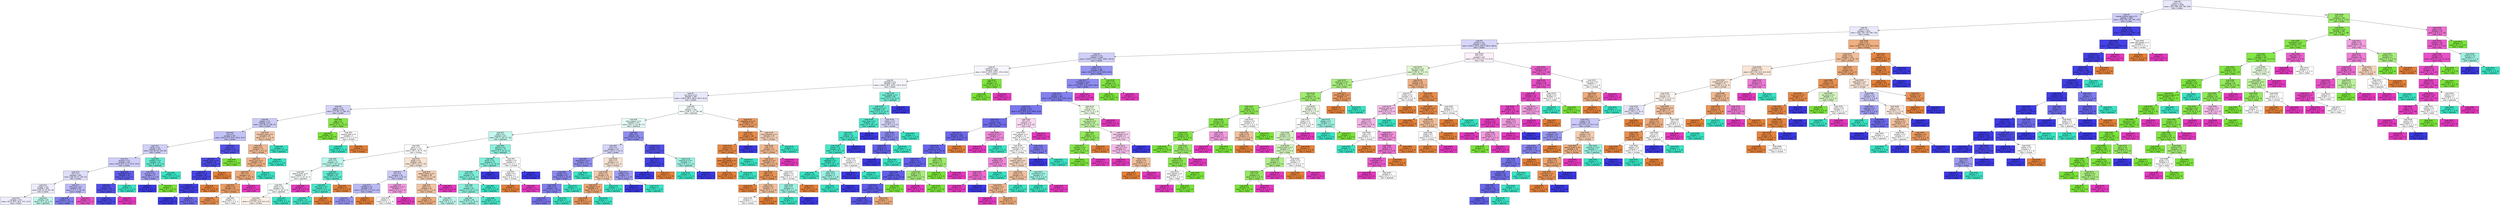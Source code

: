 digraph Tree {
node [shape=box, style="filled", color="black", fontname="helvetica"] ;
edge [fontname="helvetica"] ;
0 [label=<node &#35;0<br/>cumin &le; 0.5<br/>samples = 2298<br/>value = [412, 568, 290, 769, 259]<br/>class = korean>, fillcolor="#e8e8fc"] ;
1 [label=<node &#35;1<br/>roasted_sesame_seed &le; 0.5<br/>samples = 1862<br/>value = [408, 226, 284, 766, 178]<br/>class = korean>, fillcolor="#cfcef9"] ;
0 -> 1 [labeldistance=2.5, labelangle=45, headlabel="True"] ;
2 [label=<node &#35;2<br/>starch &le; 0.5<br/>samples = 1623<br/>value = [404, 226, 279, 538, 176]<br/>class = korean>, fillcolor="#eae9fc"] ;
1 -> 2 ;
3 [label=<node &#35;3<br/>cilantro &le; 0.5<br/>samples = 1410<br/>value = [255.0, 224.0, 265.0, 500.0, 166.0]<br/>class = korean>, fillcolor="#d7d6fa"] ;
2 -> 3 ;
4 [label=<node &#35;4<br/>cayenne &le; 0.5<br/>samples = 1249<br/>value = [218.0, 171.0, 256.0, 499.0, 105.0]<br/>class = korean>, fillcolor="#cfcff9"] ;
3 -> 4 ;
5 [label=<node &#35;5<br/>cardamom &le; 0.5<br/>samples = 869<br/>value = [183.0, 120.0, 240.0, 270.0, 56.0]<br/>class = korean>, fillcolor="#f6f6fe"] ;
4 -> 5 ;
6 [label=<node &#35;6<br/>seaweed &le; 0.5<br/>samples = 837<br/>value = [183.0, 89.0, 240.0, 270.0, 55.0]<br/>class = korean>, fillcolor="#f5f5fe"] ;
5 -> 6 ;
7 [label=<node &#35;7<br/>soy_sauce &le; 0.5<br/>samples = 769<br/>value = [183.0, 89.0, 188.0, 254.0, 55.0]<br/>class = korean>, fillcolor="#e9e9fc"] ;
6 -> 7 ;
8 [label=<node &#35;8<br/>yogurt &le; 0.5<br/>samples = 440<br/>value = [77, 89, 71, 166, 37]<br/>class = korean>, fillcolor="#d4d4f9"] ;
7 -> 8 ;
9 [label=<node &#35;9<br/>pepper &le; 0.5<br/>samples = 417<br/>value = [76, 68, 70, 166, 37]<br/>class = korean>, fillcolor="#cccbf8"] ;
8 -> 9 ;
10 [label=<node &#35;10<br/>nut &le; 0.5<br/>samples = 387<br/>value = [59.0, 67.0, 63.0, 166.0, 32.0]<br/>class = korean>, fillcolor="#c3c2f7"] ;
9 -> 10 ;
11 [label=<node &#35;11<br/>barley &le; 0.5<br/>samples = 351<br/>value = [56, 66, 63, 134, 32]<br/>class = korean>, fillcolor="#d0d0f9"] ;
10 -> 11 ;
12 [label=<node &#35;12<br/>soybean &le; 0.5<br/>samples = 336<br/>value = [56.0, 65.0, 51.0, 132.0, 32.0]<br/>class = korean>, fillcolor="#cfcef9"] ;
11 -> 12 ;
13 [label=<node &#35;13<br/>fish &le; 0.5<br/>samples = 304<br/>value = [56, 65, 47, 105, 31]<br/>class = korean>, fillcolor="#dedefb"] ;
12 -> 13 ;
14 [label=<node &#35;14<br/>vinegar &le; 0.5<br/>samples = 265<br/>value = [55, 64, 45, 83, 18]<br/>class = korean>, fillcolor="#edecfd"] ;
13 -> 14 ;
15 [label=<node &#35;15<br/>samples = 225<br/>value = [51.0, 59.0, 26.0, 74.0, 15.0]<br/>class = korean>, fillcolor="#ededfd"] ;
14 -> 15 ;
16 [label=<node &#35;16<br/>samples = 40<br/>value = [4, 5, 19, 9, 3]<br/>class = japanese>, fillcolor="#bff7ec"] ;
14 -> 16 ;
17 [label=<node &#35;17<br/>lime_juice &le; 0.5<br/>samples = 39<br/>value = [1, 1, 2, 22, 13]<br/>class = korean>, fillcolor="#bcbaf6"] ;
13 -> 17 ;
18 [label=<node &#35;18<br/>samples = 31<br/>value = [1, 1, 1, 22, 6]<br/>class = korean>, fillcolor="#8280ee"] ;
17 -> 18 ;
19 [label=<node &#35;19<br/>samples = 8<br/>value = [0, 0, 1, 0, 7]<br/>class = thai>, fillcolor="#e955c9"] ;
17 -> 19 ;
20 [label=<node &#35;20<br/>enokidake &le; 0.5<br/>samples = 32<br/>value = [0, 0, 4, 27, 1]<br/>class = korean>, fillcolor="#5f5cea"] ;
12 -> 20 ;
21 [label=<node &#35;21<br/>lime &le; 0.5<br/>samples = 30<br/>value = [0, 0, 2, 27, 1]<br/>class = korean>, fillcolor="#514ee8"] ;
20 -> 21 ;
22 [label=<node &#35;22<br/>samples = 29<br/>value = [0, 0, 2, 27, 0]<br/>class = korean>, fillcolor="#4a48e7"] ;
21 -> 22 ;
23 [label=<node &#35;23<br/>samples = 1<br/>value = [0, 0, 0, 0, 1]<br/>class = thai>, fillcolor="#e539c0"] ;
21 -> 23 ;
24 [label=<node &#35;24<br/>samples = 2<br/>value = [0, 0, 2, 0, 0]<br/>class = japanese>, fillcolor="#39e5c5"] ;
20 -> 24 ;
25 [label=<node &#35;25<br/>soybean &le; 0.5<br/>samples = 15<br/>value = [0, 1, 12, 2, 0]<br/>class = japanese>, fillcolor="#67ebd2"] ;
11 -> 25 ;
26 [label=<node &#35;26<br/>olive_oil &le; 0.5<br/>samples = 3<br/>value = [0, 1, 0, 2, 0]<br/>class = korean>, fillcolor="#9e9cf2"] ;
25 -> 26 ;
27 [label=<node &#35;27<br/>samples = 2<br/>value = [0, 0, 0, 2, 0]<br/>class = korean>, fillcolor="#3c39e5"] ;
26 -> 27 ;
28 [label=<node &#35;28<br/>samples = 1<br/>value = [0, 1, 0, 0, 0]<br/>class = indian>, fillcolor="#7be539"] ;
26 -> 28 ;
29 [label=<node &#35;29<br/>samples = 12<br/>value = [0, 0, 12, 0, 0]<br/>class = japanese>, fillcolor="#39e5c5"] ;
25 -> 29 ;
30 [label=<node &#35;30<br/>rose &le; 0.5<br/>samples = 36<br/>value = [3, 1, 0, 32, 0]<br/>class = korean>, fillcolor="#5451e8"] ;
10 -> 30 ;
31 [label=<node &#35;31<br/>chicken_broth &le; 0.5<br/>samples = 35<br/>value = [3, 0, 0, 32, 0]<br/>class = korean>, fillcolor="#4e4ce7"] ;
30 -> 31 ;
32 [label=<node &#35;32<br/>shellfish &le; 0.5<br/>samples = 34<br/>value = [2, 0, 0, 32, 0]<br/>class = korean>, fillcolor="#4845e7"] ;
31 -> 32 ;
33 [label=<node &#35;33<br/>cane_molasses &le; 0.5<br/>samples = 33<br/>value = [1, 0, 0, 32, 0]<br/>class = korean>, fillcolor="#423fe6"] ;
32 -> 33 ;
34 [label=<node &#35;34<br/>samples = 28<br/>value = [0, 0, 0, 28, 0]<br/>class = korean>, fillcolor="#3c39e5"] ;
33 -> 34 ;
35 [label=<node &#35;35<br/>samples = 5<br/>value = [1, 0, 0, 4, 0]<br/>class = korean>, fillcolor="#6d6aec"] ;
33 -> 35 ;
36 [label=<node &#35;36<br/>samples = 1<br/>value = [1, 0, 0, 0, 0]<br/>class = chinese>, fillcolor="#e58139"] ;
32 -> 36 ;
37 [label=<node &#35;37<br/>samples = 1<br/>value = [1, 0, 0, 0, 0]<br/>class = chinese>, fillcolor="#e58139"] ;
31 -> 37 ;
38 [label=<node &#35;38<br/>samples = 1<br/>value = [0, 1, 0, 0, 0]<br/>class = indian>, fillcolor="#7be539"] ;
30 -> 38 ;
39 [label=<node &#35;39<br/>mandarin_peel &le; 0.5<br/>samples = 30<br/>value = [17, 1, 7, 0, 5]<br/>class = chinese>, fillcolor="#f4c8a9"] ;
9 -> 39 ;
40 [label=<node &#35;40<br/>bread &le; 0.5<br/>samples = 27<br/>value = [17, 1, 4, 0, 5]<br/>class = chinese>, fillcolor="#f1ba93"] ;
39 -> 40 ;
41 [label=<node &#35;41<br/>lemon_juice &le; 0.5<br/>samples = 25<br/>value = [17, 1, 2, 0, 5]<br/>class = chinese>, fillcolor="#efb388"] ;
40 -> 41 ;
42 [label=<node &#35;42<br/>fish &le; 0.5<br/>samples = 23<br/>value = [17, 1, 0, 0, 5]<br/>class = chinese>, fillcolor="#eeab7b"] ;
41 -> 42 ;
43 [label=<node &#35;43<br/>tomato &le; 0.5<br/>samples = 21<br/>value = [17, 1, 0, 0, 3]<br/>class = chinese>, fillcolor="#eb9d65"] ;
42 -> 43 ;
44 [label=<node &#35;44<br/>samples = 19<br/>value = [17, 0, 0, 0, 2]<br/>class = chinese>, fillcolor="#e89050"] ;
43 -> 44 ;
45 [label=<node &#35;45<br/>samples = 2<br/>value = [0, 1, 0, 0, 1]<br/>class = indian>, fillcolor="#ffffff"] ;
43 -> 45 ;
46 [label=<node &#35;46<br/>samples = 2<br/>value = [0, 0, 0, 0, 2]<br/>class = thai>, fillcolor="#e539c0"] ;
42 -> 46 ;
47 [label=<node &#35;47<br/>samples = 2<br/>value = [0, 0, 2, 0, 0]<br/>class = japanese>, fillcolor="#39e5c5"] ;
41 -> 47 ;
48 [label=<node &#35;48<br/>samples = 2<br/>value = [0, 0, 2, 0, 0]<br/>class = japanese>, fillcolor="#39e5c5"] ;
40 -> 48 ;
49 [label=<node &#35;49<br/>samples = 3<br/>value = [0, 0, 3, 0, 0]<br/>class = japanese>, fillcolor="#39e5c5"] ;
39 -> 49 ;
50 [label=<node &#35;50<br/>egg &le; 0.5<br/>samples = 23<br/>value = [1, 21, 1, 0, 0]<br/>class = indian>, fillcolor="#87e74b"] ;
8 -> 50 ;
51 [label=<node &#35;51<br/>samples = 21<br/>value = [0, 21, 0, 0, 0]<br/>class = indian>, fillcolor="#7be539"] ;
50 -> 51 ;
52 [label=<node &#35;52<br/>sesame_seed &le; 0.5<br/>samples = 2<br/>value = [1, 0, 1, 0, 0]<br/>class = chinese>, fillcolor="#ffffff"] ;
50 -> 52 ;
53 [label=<node &#35;53<br/>samples = 1<br/>value = [0, 0, 1, 0, 0]<br/>class = japanese>, fillcolor="#39e5c5"] ;
52 -> 53 ;
54 [label=<node &#35;54<br/>samples = 1<br/>value = [1, 0, 0, 0, 0]<br/>class = chinese>, fillcolor="#e58139"] ;
52 -> 54 ;
55 [label=<node &#35;55<br/>pork &le; 0.5<br/>samples = 329<br/>value = [106, 0, 117, 88, 18]<br/>class = japanese>, fillcolor="#f5fefc"] ;
7 -> 55 ;
56 [label=<node &#35;56<br/>black_pepper &le; 0.5<br/>samples = 275<br/>value = [62, 0, 110, 86, 17]<br/>class = japanese>, fillcolor="#e6fcf8"] ;
55 -> 56 ;
57 [label=<node &#35;57<br/>sake &le; 0.5<br/>samples = 215<br/>value = [51, 0, 101, 47, 16]<br/>class = japanese>, fillcolor="#c3f7ed"] ;
56 -> 57 ;
58 [label=<node &#35;58<br/>garlic &le; 0.5<br/>samples = 140<br/>value = [49, 0, 49, 27, 15]<br/>class = chinese>, fillcolor="#ffffff"] ;
57 -> 58 ;
59 [label=<node &#35;59<br/>wine &le; 0.5<br/>samples = 72<br/>value = [21, 0, 39, 10, 2]<br/>class = japanese>, fillcolor="#b9f6eb"] ;
58 -> 59 ;
60 [label=<node &#35;60<br/>peanut_butter &le; 0.5<br/>samples = 47<br/>value = [17, 0, 18, 10, 2]<br/>class = japanese>, fillcolor="#f8fefd"] ;
59 -> 60 ;
61 [label=<node &#35;61<br/>barley &le; 0.5<br/>samples = 45<br/>value = [17, 0, 18, 10, 0]<br/>class = japanese>, fillcolor="#f8fefd"] ;
60 -> 61 ;
62 [label=<node &#35;62<br/>samples = 41<br/>value = [17.0, 0.0, 14.0, 10.0, 0.0]<br/>class = chinese>, fillcolor="#fcf1e9"] ;
61 -> 62 ;
63 [label=<node &#35;63<br/>samples = 4<br/>value = [0, 0, 4, 0, 0]<br/>class = japanese>, fillcolor="#39e5c5"] ;
61 -> 63 ;
64 [label=<node &#35;64<br/>samples = 2<br/>value = [0, 0, 0, 0, 2]<br/>class = thai>, fillcolor="#e539c0"] ;
60 -> 64 ;
65 [label=<node &#35;65<br/>vegetable &le; 0.5<br/>samples = 25<br/>value = [4, 0, 21, 0, 0]<br/>class = japanese>, fillcolor="#5fead0"] ;
59 -> 65 ;
66 [label=<node &#35;66<br/>star_anise &le; 0.5<br/>samples = 23<br/>value = [2, 0, 21, 0, 0]<br/>class = japanese>, fillcolor="#4ce7cb"] ;
65 -> 66 ;
67 [label=<node &#35;67<br/>samples = 22<br/>value = [1, 0, 21, 0, 0]<br/>class = japanese>, fillcolor="#42e6c8"] ;
66 -> 67 ;
68 [label=<node &#35;68<br/>samples = 1<br/>value = [1, 0, 0, 0, 0]<br/>class = chinese>, fillcolor="#e58139"] ;
66 -> 68 ;
69 [label=<node &#35;69<br/>samples = 2<br/>value = [2, 0, 0, 0, 0]<br/>class = chinese>, fillcolor="#e58139"] ;
65 -> 69 ;
70 [label=<node &#35;70<br/>ginger &le; 0.5<br/>samples = 68<br/>value = [28, 0, 10, 17, 13]<br/>class = chinese>, fillcolor="#f9e4d4"] ;
58 -> 70 ;
71 [label=<node &#35;71<br/>rice &le; 0.5<br/>samples = 32<br/>value = [9, 0, 3, 15, 5]<br/>class = korean>, fillcolor="#cccbf8"] ;
70 -> 71 ;
72 [label=<node &#35;72<br/>cabbage &le; 0.5<br/>samples = 25<br/>value = [8.0, 0.0, 2.0, 14.0, 1.0]<br/>class = korean>, fillcolor="#bab9f6"] ;
71 -> 72 ;
73 [label=<node &#35;73<br/>samples = 22<br/>value = [5, 0, 2, 14, 1]<br/>class = korean>, fillcolor="#9896f1"] ;
72 -> 73 ;
74 [label=<node &#35;74<br/>samples = 3<br/>value = [3, 0, 0, 0, 0]<br/>class = chinese>, fillcolor="#e58139"] ;
72 -> 74 ;
75 [label=<node &#35;75<br/>vegetable_oil &le; 0.5<br/>samples = 7<br/>value = [1, 0, 1, 1, 4]<br/>class = thai>, fillcolor="#f29ce0"] ;
71 -> 75 ;
76 [label=<node &#35;76<br/>samples = 3<br/>value = [1, 0, 1, 1, 0]<br/>class = chinese>, fillcolor="#ffffff"] ;
75 -> 76 ;
77 [label=<node &#35;77<br/>samples = 4<br/>value = [0, 0, 0, 0, 4]<br/>class = thai>, fillcolor="#e539c0"] ;
75 -> 77 ;
78 [label=<node &#35;78<br/>peanut_butter &le; 0.5<br/>samples = 36<br/>value = [19, 0, 7, 2, 8]<br/>class = chinese>, fillcolor="#f5ceb1"] ;
70 -> 78 ;
79 [label=<node &#35;79<br/>beef &le; 0.5<br/>samples = 32<br/>value = [19, 0, 7, 2, 4]<br/>class = chinese>, fillcolor="#f3c3a0"] ;
78 -> 79 ;
80 [label=<node &#35;80<br/>samples = 27<br/>value = [19, 0, 4, 0, 4]<br/>class = chinese>, fillcolor="#eead7e"] ;
79 -> 80 ;
81 [label=<node &#35;81<br/>samples = 5<br/>value = [0, 0, 3, 2, 0]<br/>class = japanese>, fillcolor="#bdf6ec"] ;
79 -> 81 ;
82 [label=<node &#35;82<br/>samples = 4<br/>value = [0, 0, 0, 0, 4]<br/>class = thai>, fillcolor="#e539c0"] ;
78 -> 82 ;
83 [label=<node &#35;83<br/>peanut &le; 0.5<br/>samples = 75<br/>value = [2, 0, 52, 20, 1]<br/>class = japanese>, fillcolor="#8cf0dd"] ;
57 -> 83 ;
84 [label=<node &#35;84<br/>lemon &le; 0.5<br/>samples = 72<br/>value = [1, 0, 52, 19, 0]<br/>class = japanese>, fillcolor="#84efdb"] ;
83 -> 84 ;
85 [label=<node &#35;85<br/>wine &le; 0.5<br/>samples = 70<br/>value = [1, 0, 52, 17, 0]<br/>class = japanese>, fillcolor="#7ceed9"] ;
84 -> 85 ;
86 [label=<node &#35;86<br/>rice &le; 0.5<br/>samples = 61<br/>value = [1, 0, 43, 17, 0]<br/>class = japanese>, fillcolor="#8af0dd"] ;
85 -> 86 ;
87 [label=<node &#35;87<br/>samples = 48<br/>value = [1, 0, 31, 16, 0]<br/>class = japanese>, fillcolor="#a2f3e4"] ;
86 -> 87 ;
88 [label=<node &#35;88<br/>samples = 13<br/>value = [0, 0, 12, 1, 0]<br/>class = japanese>, fillcolor="#49e7ca"] ;
86 -> 88 ;
89 [label=<node &#35;89<br/>samples = 9<br/>value = [0, 0, 9, 0, 0]<br/>class = japanese>, fillcolor="#39e5c5"] ;
85 -> 89 ;
90 [label=<node &#35;90<br/>samples = 2<br/>value = [0, 0, 0, 2, 0]<br/>class = korean>, fillcolor="#3c39e5"] ;
84 -> 90 ;
91 [label=<node &#35;91<br/>mustard &le; 0.5<br/>samples = 3<br/>value = [1, 0, 0, 1, 1]<br/>class = chinese>, fillcolor="#ffffff"] ;
83 -> 91 ;
92 [label=<node &#35;92<br/>vinegar &le; 0.5<br/>samples = 2<br/>value = [1, 0, 0, 0, 1]<br/>class = chinese>, fillcolor="#ffffff"] ;
91 -> 92 ;
93 [label=<node &#35;93<br/>samples = 1<br/>value = [1, 0, 0, 0, 0]<br/>class = chinese>, fillcolor="#e58139"] ;
92 -> 93 ;
94 [label=<node &#35;94<br/>samples = 1<br/>value = [0, 0, 0, 0, 1]<br/>class = thai>, fillcolor="#e539c0"] ;
92 -> 94 ;
95 [label=<node &#35;95<br/>samples = 1<br/>value = [0, 0, 0, 1, 0]<br/>class = korean>, fillcolor="#3c39e5"] ;
91 -> 95 ;
96 [label=<node &#35;96<br/>beef &le; 0.5<br/>samples = 60<br/>value = [11, 0, 9, 39, 1]<br/>class = korean>, fillcolor="#908ef0"] ;
56 -> 96 ;
97 [label=<node &#35;97<br/>rice &le; 0.5<br/>samples = 33<br/>value = [10, 0, 7, 15, 1]<br/>class = korean>, fillcolor="#d5d4f9"] ;
96 -> 97 ;
98 [label=<node &#35;98<br/>katsuobushi &le; 0.5<br/>samples = 20<br/>value = [4, 0, 3, 13, 0]<br/>class = korean>, fillcolor="#9190f0"] ;
97 -> 98 ;
99 [label=<node &#35;99<br/>tomato &le; 0.5<br/>samples = 19<br/>value = [4, 0, 2, 13, 0]<br/>class = korean>, fillcolor="#8a88ef"] ;
98 -> 99 ;
100 [label=<node &#35;100<br/>meat &le; 0.5<br/>samples = 18<br/>value = [4, 0, 1, 13, 0]<br/>class = korean>, fillcolor="#8280ee"] ;
99 -> 100 ;
101 [label=<node &#35;101<br/>samples = 17<br/>value = [4, 0, 0, 13, 0]<br/>class = korean>, fillcolor="#7876ed"] ;
100 -> 101 ;
102 [label=<node &#35;102<br/>samples = 1<br/>value = [0, 0, 1, 0, 0]<br/>class = japanese>, fillcolor="#39e5c5"] ;
100 -> 102 ;
103 [label=<node &#35;103<br/>samples = 1<br/>value = [0, 0, 1, 0, 0]<br/>class = japanese>, fillcolor="#39e5c5"] ;
99 -> 103 ;
104 [label=<node &#35;104<br/>samples = 1<br/>value = [0, 0, 1, 0, 0]<br/>class = japanese>, fillcolor="#39e5c5"] ;
98 -> 104 ;
105 [label=<node &#35;105<br/>sake &le; 0.5<br/>samples = 13<br/>value = [6, 0, 4, 2, 1]<br/>class = chinese>, fillcolor="#f9e3d3"] ;
97 -> 105 ;
106 [label=<node &#35;106<br/>carrot &le; 0.5<br/>samples = 10<br/>value = [6, 0, 3, 0, 1]<br/>class = chinese>, fillcolor="#f4c9aa"] ;
105 -> 106 ;
107 [label=<node &#35;107<br/>bell_pepper &le; 0.5<br/>samples = 8<br/>value = [6, 0, 1, 0, 1]<br/>class = chinese>, fillcolor="#eca572"] ;
106 -> 107 ;
108 [label=<node &#35;108<br/>samples = 7<br/>value = [6, 0, 0, 0, 1]<br/>class = chinese>, fillcolor="#e9965a"] ;
107 -> 108 ;
109 [label=<node &#35;109<br/>samples = 1<br/>value = [0, 0, 1, 0, 0]<br/>class = japanese>, fillcolor="#39e5c5"] ;
107 -> 109 ;
110 [label=<node &#35;110<br/>samples = 2<br/>value = [0, 0, 2, 0, 0]<br/>class = japanese>, fillcolor="#39e5c5"] ;
106 -> 110 ;
111 [label=<node &#35;111<br/>shiitake &le; 0.5<br/>samples = 3<br/>value = [0, 0, 1, 2, 0]<br/>class = korean>, fillcolor="#9e9cf2"] ;
105 -> 111 ;
112 [label=<node &#35;112<br/>samples = 2<br/>value = [0, 0, 0, 2, 0]<br/>class = korean>, fillcolor="#3c39e5"] ;
111 -> 112 ;
113 [label=<node &#35;113<br/>samples = 1<br/>value = [0, 0, 1, 0, 0]<br/>class = japanese>, fillcolor="#39e5c5"] ;
111 -> 113 ;
114 [label=<node &#35;114<br/>soybean &le; 0.5<br/>samples = 27<br/>value = [1, 0, 2, 24, 0]<br/>class = korean>, fillcolor="#5351e8"] ;
96 -> 114 ;
115 [label=<node &#35;115<br/>leek &le; 0.5<br/>samples = 24<br/>value = [1, 0, 0, 23, 0]<br/>class = korean>, fillcolor="#4442e6"] ;
114 -> 115 ;
116 [label=<node &#35;116<br/>samples = 23<br/>value = [0, 0, 0, 23, 0]<br/>class = korean>, fillcolor="#3c39e5"] ;
115 -> 116 ;
117 [label=<node &#35;117<br/>samples = 1<br/>value = [1, 0, 0, 0, 0]<br/>class = chinese>, fillcolor="#e58139"] ;
115 -> 117 ;
118 [label=<node &#35;118<br/>sesame_oil &le; 0.5<br/>samples = 3<br/>value = [0, 0, 2, 1, 0]<br/>class = japanese>, fillcolor="#9cf2e2"] ;
114 -> 118 ;
119 [label=<node &#35;119<br/>samples = 2<br/>value = [0, 0, 2, 0, 0]<br/>class = japanese>, fillcolor="#39e5c5"] ;
118 -> 119 ;
120 [label=<node &#35;120<br/>samples = 1<br/>value = [0, 0, 0, 1, 0]<br/>class = korean>, fillcolor="#3c39e5"] ;
118 -> 120 ;
121 [label=<node &#35;121<br/>vegetable_oil &le; 0.5<br/>samples = 54<br/>value = [44, 0, 7, 2, 1]<br/>class = chinese>, fillcolor="#eb9c63"] ;
55 -> 121 ;
122 [label=<node &#35;122<br/>raisin &le; 0.5<br/>samples = 38<br/>value = [35, 0, 2, 1, 0]<br/>class = chinese>, fillcolor="#e78c4a"] ;
121 -> 122 ;
123 [label=<node &#35;123<br/>squid &le; 0.5<br/>samples = 37<br/>value = [35, 0, 2, 0, 0]<br/>class = chinese>, fillcolor="#e68844"] ;
122 -> 123 ;
124 [label=<node &#35;124<br/>green_bell_pepper &le; 0.5<br/>samples = 36<br/>value = [35, 0, 1, 0, 0]<br/>class = chinese>, fillcolor="#e6853f"] ;
123 -> 124 ;
125 [label=<node &#35;125<br/>samples = 35<br/>value = [35, 0, 0, 0, 0]<br/>class = chinese>, fillcolor="#e58139"] ;
124 -> 125 ;
126 [label=<node &#35;126<br/>samples = 1<br/>value = [0, 0, 1, 0, 0]<br/>class = japanese>, fillcolor="#39e5c5"] ;
124 -> 126 ;
127 [label=<node &#35;127<br/>samples = 1<br/>value = [0, 0, 1, 0, 0]<br/>class = japanese>, fillcolor="#39e5c5"] ;
123 -> 127 ;
128 [label=<node &#35;128<br/>samples = 1<br/>value = [0, 0, 0, 1, 0]<br/>class = korean>, fillcolor="#3c39e5"] ;
122 -> 128 ;
129 [label=<node &#35;129<br/>cane_molasses &le; 0.5<br/>samples = 16<br/>value = [9, 0, 5, 1, 1]<br/>class = chinese>, fillcolor="#f6d1b7"] ;
121 -> 129 ;
130 [label=<node &#35;130<br/>crab &le; 0.5<br/>samples = 14<br/>value = [9, 0, 3, 1, 1]<br/>class = chinese>, fillcolor="#f1ba93"] ;
129 -> 130 ;
131 [label=<node &#35;131<br/>sesame_oil &le; 0.5<br/>samples = 13<br/>value = [9, 0, 3, 1, 0]<br/>class = chinese>, fillcolor="#efb388"] ;
130 -> 131 ;
132 [label=<node &#35;132<br/>sake &le; 0.5<br/>samples = 8<br/>value = [7, 0, 1, 0, 0]<br/>class = chinese>, fillcolor="#e99355"] ;
131 -> 132 ;
133 [label=<node &#35;133<br/>samples = 5<br/>value = [5, 0, 0, 0, 0]<br/>class = chinese>, fillcolor="#e58139"] ;
132 -> 133 ;
134 [label=<node &#35;134<br/>mustard &le; 0.5<br/>samples = 3<br/>value = [2, 0, 1, 0, 0]<br/>class = chinese>, fillcolor="#f2c09c"] ;
132 -> 134 ;
135 [label=<node &#35;135<br/>samples = 2<br/>value = [1, 0, 1, 0, 0]<br/>class = chinese>, fillcolor="#ffffff"] ;
134 -> 135 ;
136 [label=<node &#35;136<br/>samples = 1<br/>value = [1, 0, 0, 0, 0]<br/>class = chinese>, fillcolor="#e58139"] ;
134 -> 136 ;
137 [label=<node &#35;137<br/>pepper &le; 0.5<br/>samples = 5<br/>value = [2, 0, 2, 1, 0]<br/>class = chinese>, fillcolor="#ffffff"] ;
131 -> 137 ;
138 [label=<node &#35;138<br/>sake &le; 0.5<br/>samples = 3<br/>value = [0, 0, 2, 1, 0]<br/>class = japanese>, fillcolor="#9cf2e2"] ;
137 -> 138 ;
139 [label=<node &#35;139<br/>samples = 2<br/>value = [0, 0, 2, 0, 0]<br/>class = japanese>, fillcolor="#39e5c5"] ;
138 -> 139 ;
140 [label=<node &#35;140<br/>samples = 1<br/>value = [0, 0, 0, 1, 0]<br/>class = korean>, fillcolor="#3c39e5"] ;
138 -> 140 ;
141 [label=<node &#35;141<br/>samples = 2<br/>value = [2, 0, 0, 0, 0]<br/>class = chinese>, fillcolor="#e58139"] ;
137 -> 141 ;
142 [label=<node &#35;142<br/>samples = 1<br/>value = [0, 0, 0, 0, 1]<br/>class = thai>, fillcolor="#e539c0"] ;
130 -> 142 ;
143 [label=<node &#35;143<br/>samples = 2<br/>value = [0, 0, 2, 0, 0]<br/>class = japanese>, fillcolor="#39e5c5"] ;
129 -> 143 ;
144 [label=<node &#35;144<br/>black_pepper &le; 0.5<br/>samples = 68<br/>value = [0, 0, 52, 16, 0]<br/>class = japanese>, fillcolor="#76edd7"] ;
6 -> 144 ;
145 [label=<node &#35;145<br/>sesame_oil &le; 0.5<br/>samples = 62<br/>value = [0, 0, 52, 10, 0]<br/>class = japanese>, fillcolor="#5fead0"] ;
144 -> 145 ;
146 [label=<node &#35;146<br/>black_bean &le; 0.5<br/>samples = 53<br/>value = [0, 0, 48, 5, 0]<br/>class = japanese>, fillcolor="#4ee8cb"] ;
145 -> 146 ;
147 [label=<node &#35;147<br/>beef &le; 0.5<br/>samples = 52<br/>value = [0, 0, 48, 4, 0]<br/>class = japanese>, fillcolor="#49e7ca"] ;
146 -> 147 ;
148 [label=<node &#35;148<br/>wheat &le; 0.5<br/>samples = 51<br/>value = [0, 0, 48, 3, 0]<br/>class = japanese>, fillcolor="#45e7c9"] ;
147 -> 148 ;
149 [label=<node &#35;149<br/>vegetable &le; 0.5<br/>samples = 47<br/>value = [0, 0, 46, 1, 0]<br/>class = japanese>, fillcolor="#3de6c6"] ;
148 -> 149 ;
150 [label=<node &#35;150<br/>samples = 44<br/>value = [0, 0, 44, 0, 0]<br/>class = japanese>, fillcolor="#39e5c5"] ;
149 -> 150 ;
151 [label=<node &#35;151<br/>radish &le; 0.5<br/>samples = 3<br/>value = [0, 0, 2, 1, 0]<br/>class = japanese>, fillcolor="#9cf2e2"] ;
149 -> 151 ;
152 [label=<node &#35;152<br/>samples = 2<br/>value = [0, 0, 2, 0, 0]<br/>class = japanese>, fillcolor="#39e5c5"] ;
151 -> 152 ;
153 [label=<node &#35;153<br/>samples = 1<br/>value = [0, 0, 0, 1, 0]<br/>class = korean>, fillcolor="#3c39e5"] ;
151 -> 153 ;
154 [label=<node &#35;154<br/>shrimp &le; 0.5<br/>samples = 4<br/>value = [0, 0, 2, 2, 0]<br/>class = japanese>, fillcolor="#ffffff"] ;
148 -> 154 ;
155 [label=<node &#35;155<br/>samples = 2<br/>value = [0, 0, 0, 2, 0]<br/>class = korean>, fillcolor="#3c39e5"] ;
154 -> 155 ;
156 [label=<node &#35;156<br/>samples = 2<br/>value = [0, 0, 2, 0, 0]<br/>class = japanese>, fillcolor="#39e5c5"] ;
154 -> 156 ;
157 [label=<node &#35;157<br/>samples = 1<br/>value = [0, 0, 0, 1, 0]<br/>class = korean>, fillcolor="#3c39e5"] ;
147 -> 157 ;
158 [label=<node &#35;158<br/>samples = 1<br/>value = [0, 0, 0, 1, 0]<br/>class = korean>, fillcolor="#3c39e5"] ;
146 -> 158 ;
159 [label=<node &#35;159<br/>scallion &le; 0.5<br/>samples = 9<br/>value = [0, 0, 4, 5, 0]<br/>class = korean>, fillcolor="#d8d7fa"] ;
145 -> 159 ;
160 [label=<node &#35;160<br/>cream &le; 0.5<br/>samples = 7<br/>value = [0, 0, 2, 5, 0]<br/>class = korean>, fillcolor="#8a88ef"] ;
159 -> 160 ;
161 [label=<node &#35;161<br/>carrot &le; 0.5<br/>samples = 6<br/>value = [0, 0, 1, 5, 0]<br/>class = korean>, fillcolor="#6361ea"] ;
160 -> 161 ;
162 [label=<node &#35;162<br/>samples = 5<br/>value = [0, 0, 0, 5, 0]<br/>class = korean>, fillcolor="#3c39e5"] ;
161 -> 162 ;
163 [label=<node &#35;163<br/>samples = 1<br/>value = [0, 0, 1, 0, 0]<br/>class = japanese>, fillcolor="#39e5c5"] ;
161 -> 163 ;
164 [label=<node &#35;164<br/>samples = 1<br/>value = [0, 0, 1, 0, 0]<br/>class = japanese>, fillcolor="#39e5c5"] ;
160 -> 164 ;
165 [label=<node &#35;165<br/>samples = 2<br/>value = [0, 0, 2, 0, 0]<br/>class = japanese>, fillcolor="#39e5c5"] ;
159 -> 165 ;
166 [label=<node &#35;166<br/>samples = 6<br/>value = [0, 0, 0, 6, 0]<br/>class = korean>, fillcolor="#3c39e5"] ;
144 -> 166 ;
167 [label=<node &#35;167<br/>coffee &le; 0.5<br/>samples = 32<br/>value = [0, 31, 0, 0, 1]<br/>class = indian>, fillcolor="#7fe63f"] ;
5 -> 167 ;
168 [label=<node &#35;168<br/>samples = 31<br/>value = [0, 31, 0, 0, 0]<br/>class = indian>, fillcolor="#7be539"] ;
167 -> 168 ;
169 [label=<node &#35;169<br/>samples = 1<br/>value = [0, 0, 0, 0, 1]<br/>class = thai>, fillcolor="#e539c0"] ;
167 -> 169 ;
170 [label=<node &#35;170<br/>turmeric &le; 0.5<br/>samples = 380<br/>value = [35.0, 51.0, 16.0, 229.0, 49.0]<br/>class = korean>, fillcolor="#9594f1"] ;
4 -> 170 ;
171 [label=<node &#35;171<br/>lemongrass &le; 0.5<br/>samples = 357<br/>value = [35.0, 29.0, 16.0, 229.0, 48.0]<br/>class = korean>, fillcolor="#8d8bf0"] ;
170 -> 171 ;
172 [label=<node &#35;172<br/>tomato &le; 0.5<br/>samples = 341<br/>value = [35.0, 29.0, 16.0, 229.0, 32.0]<br/>class = korean>, fillcolor="#8381ef"] ;
171 -> 172 ;
173 [label=<node &#35;173<br/>chicken &le; 0.5<br/>samples = 317<br/>value = [32.0, 18.0, 16.0, 228.0, 23.0]<br/>class = korean>, fillcolor="#7977ed"] ;
172 -> 173 ;
174 [label=<node &#35;174<br/>lime &le; 0.5<br/>samples = 290<br/>value = [26, 18, 11, 222, 13]<br/>class = korean>, fillcolor="#6e6cec"] ;
173 -> 174 ;
175 [label=<node &#35;175<br/>peanut_oil &le; 0.5<br/>samples = 283<br/>value = [26, 18, 9, 222, 8]<br/>class = korean>, fillcolor="#6a68eb"] ;
174 -> 175 ;
176 [label=<node &#35;176<br/>mint &le; 0.5<br/>samples = 278<br/>value = [21, 18, 9, 222, 8]<br/>class = korean>, fillcolor="#6664eb"] ;
175 -> 176 ;
177 [label=<node &#35;177<br/>cider &le; 0.5<br/>samples = 273<br/>value = [21, 14, 9, 222, 7]<br/>class = korean>, fillcolor="#6361ea"] ;
176 -> 177 ;
178 [label=<node &#35;178<br/>seed &le; 0.5<br/>samples = 269<br/>value = [21, 11, 9, 222, 6]<br/>class = korean>, fillcolor="#615fea"] ;
177 -> 178 ;
179 [label=<node &#35;179<br/>sherry &le; 0.5<br/>samples = 266<br/>value = [21, 8, 9, 222, 6]<br/>class = korean>, fillcolor="#5f5dea"] ;
178 -> 179 ;
180 [label=<node &#35;180<br/>samples = 262<br/>value = [18, 8, 8, 222, 6]<br/>class = korean>, fillcolor="#5c59e9"] ;
179 -> 180 ;
181 [label=<node &#35;181<br/>samples = 4<br/>value = [3, 0, 1, 0, 0]<br/>class = chinese>, fillcolor="#eeab7b"] ;
179 -> 181 ;
182 [label=<node &#35;182<br/>samples = 3<br/>value = [0, 3, 0, 0, 0]<br/>class = indian>, fillcolor="#7be539"] ;
178 -> 182 ;
183 [label=<node &#35;183<br/>ginger &le; 0.5<br/>samples = 4<br/>value = [0, 3, 0, 0, 1]<br/>class = indian>, fillcolor="#a7ee7b"] ;
177 -> 183 ;
184 [label=<node &#35;184<br/>samples = 1<br/>value = [0, 0, 0, 0, 1]<br/>class = thai>, fillcolor="#e539c0"] ;
183 -> 184 ;
185 [label=<node &#35;185<br/>samples = 3<br/>value = [0, 3, 0, 0, 0]<br/>class = indian>, fillcolor="#7be539"] ;
183 -> 185 ;
186 [label=<node &#35;186<br/>radish &le; 0.5<br/>samples = 5<br/>value = [0, 4, 0, 0, 1]<br/>class = indian>, fillcolor="#9cec6a"] ;
176 -> 186 ;
187 [label=<node &#35;187<br/>samples = 4<br/>value = [0, 4, 0, 0, 0]<br/>class = indian>, fillcolor="#7be539"] ;
186 -> 187 ;
188 [label=<node &#35;188<br/>samples = 1<br/>value = [0, 0, 0, 0, 1]<br/>class = thai>, fillcolor="#e539c0"] ;
186 -> 188 ;
189 [label=<node &#35;189<br/>samples = 5<br/>value = [5, 0, 0, 0, 0]<br/>class = chinese>, fillcolor="#e58139"] ;
175 -> 189 ;
190 [label=<node &#35;190<br/>sesame_oil &le; 0.5<br/>samples = 7<br/>value = [0, 0, 2, 0, 5]<br/>class = thai>, fillcolor="#ef88d9"] ;
174 -> 190 ;
191 [label=<node &#35;191<br/>samples = 5<br/>value = [0, 0, 0, 0, 5]<br/>class = thai>, fillcolor="#e539c0"] ;
190 -> 191 ;
192 [label=<node &#35;192<br/>samples = 2<br/>value = [0, 0, 2, 0, 0]<br/>class = japanese>, fillcolor="#39e5c5"] ;
190 -> 192 ;
193 [label=<node &#35;193<br/>fish &le; 0.5<br/>samples = 27<br/>value = [6, 0, 5, 6, 10]<br/>class = thai>, fillcolor="#fad9f3"] ;
173 -> 193 ;
194 [label=<node &#35;194<br/>black_pepper &le; 0.5<br/>samples = 23<br/>value = [6, 0, 5, 6, 6]<br/>class = chinese>, fillcolor="#ffffff"] ;
193 -> 194 ;
195 [label=<node &#35;195<br/>sesame_oil &le; 0.5<br/>samples = 19<br/>value = [6, 0, 4, 3, 6]<br/>class = chinese>, fillcolor="#ffffff"] ;
194 -> 195 ;
196 [label=<node &#35;196<br/>shiitake &le; 0.5<br/>samples = 6<br/>value = [0, 0, 1, 1, 4]<br/>class = thai>, fillcolor="#ef88d9"] ;
195 -> 196 ;
197 [label=<node &#35;197<br/>meat &le; 0.5<br/>samples = 5<br/>value = [0, 0, 0, 1, 4]<br/>class = thai>, fillcolor="#ec6ad0"] ;
196 -> 197 ;
198 [label=<node &#35;198<br/>samples = 4<br/>value = [0, 0, 0, 0, 4]<br/>class = thai>, fillcolor="#e539c0"] ;
197 -> 198 ;
199 [label=<node &#35;199<br/>samples = 1<br/>value = [0, 0, 0, 1, 0]<br/>class = korean>, fillcolor="#3c39e5"] ;
197 -> 199 ;
200 [label=<node &#35;200<br/>samples = 1<br/>value = [0, 0, 1, 0, 0]<br/>class = japanese>, fillcolor="#39e5c5"] ;
196 -> 200 ;
201 [label=<node &#35;201<br/>sesame_seed &le; 0.5<br/>samples = 13<br/>value = [6, 0, 3, 2, 2]<br/>class = chinese>, fillcolor="#f7d9c4"] ;
195 -> 201 ;
202 [label=<node &#35;202<br/>carrot &le; 0.5<br/>samples = 10<br/>value = [6, 0, 1, 2, 1]<br/>class = chinese>, fillcolor="#f2c09c"] ;
201 -> 202 ;
203 [label=<node &#35;203<br/>soy_sauce &le; 0.5<br/>samples = 9<br/>value = [6, 0, 0, 2, 1]<br/>class = chinese>, fillcolor="#f0b78e"] ;
202 -> 203 ;
204 [label=<node &#35;204<br/>samples = 1<br/>value = [0, 0, 0, 0, 1]<br/>class = thai>, fillcolor="#e539c0"] ;
203 -> 204 ;
205 [label=<node &#35;205<br/>samples = 8<br/>value = [6, 0, 0, 2, 0]<br/>class = chinese>, fillcolor="#eeab7b"] ;
203 -> 205 ;
206 [label=<node &#35;206<br/>samples = 1<br/>value = [0, 0, 1, 0, 0]<br/>class = japanese>, fillcolor="#39e5c5"] ;
202 -> 206 ;
207 [label=<node &#35;207<br/>mushroom &le; 0.5<br/>samples = 3<br/>value = [0, 0, 2, 0, 1]<br/>class = japanese>, fillcolor="#9cf2e2"] ;
201 -> 207 ;
208 [label=<node &#35;208<br/>samples = 2<br/>value = [0, 0, 2, 0, 0]<br/>class = japanese>, fillcolor="#39e5c5"] ;
207 -> 208 ;
209 [label=<node &#35;209<br/>samples = 1<br/>value = [0, 0, 0, 0, 1]<br/>class = thai>, fillcolor="#e539c0"] ;
207 -> 209 ;
210 [label=<node &#35;210<br/>honey &le; 0.5<br/>samples = 4<br/>value = [0, 0, 1, 3, 0]<br/>class = korean>, fillcolor="#7d7bee"] ;
194 -> 210 ;
211 [label=<node &#35;211<br/>samples = 3<br/>value = [0, 0, 0, 3, 0]<br/>class = korean>, fillcolor="#3c39e5"] ;
210 -> 211 ;
212 [label=<node &#35;212<br/>samples = 1<br/>value = [0, 0, 1, 0, 0]<br/>class = japanese>, fillcolor="#39e5c5"] ;
210 -> 212 ;
213 [label=<node &#35;213<br/>samples = 4<br/>value = [0, 0, 0, 0, 4]<br/>class = thai>, fillcolor="#e539c0"] ;
193 -> 213 ;
214 [label=<node &#35;214<br/>fish &le; 0.5<br/>samples = 24<br/>value = [3, 11, 0, 1, 9]<br/>class = indian>, fillcolor="#edfce5"] ;
172 -> 214 ;
215 [label=<node &#35;215<br/>soy_sauce &le; 0.5<br/>samples = 19<br/>value = [3, 11, 0, 1, 4]<br/>class = indian>, fillcolor="#c1f3a3"] ;
214 -> 215 ;
216 [label=<node &#35;216<br/>egg &le; 0.5<br/>samples = 13<br/>value = [1, 11, 0, 0, 1]<br/>class = indian>, fillcolor="#91e95a"] ;
215 -> 216 ;
217 [label=<node &#35;217<br/>macaroni &le; 0.5<br/>samples = 12<br/>value = [0, 11, 0, 0, 1]<br/>class = indian>, fillcolor="#87e74b"] ;
216 -> 217 ;
218 [label=<node &#35;218<br/>samples = 11<br/>value = [0, 11, 0, 0, 0]<br/>class = indian>, fillcolor="#7be539"] ;
217 -> 218 ;
219 [label=<node &#35;219<br/>samples = 1<br/>value = [0, 0, 0, 0, 1]<br/>class = thai>, fillcolor="#e539c0"] ;
217 -> 219 ;
220 [label=<node &#35;220<br/>samples = 1<br/>value = [1, 0, 0, 0, 0]<br/>class = chinese>, fillcolor="#e58139"] ;
216 -> 220 ;
221 [label=<node &#35;221<br/>black_pepper &le; 0.5<br/>samples = 6<br/>value = [2, 0, 0, 1, 3]<br/>class = thai>, fillcolor="#f8ceef"] ;
215 -> 221 ;
222 [label=<node &#35;222<br/>celery_oil &le; 0.5<br/>samples = 5<br/>value = [2, 0, 0, 0, 3]<br/>class = thai>, fillcolor="#f6bdea"] ;
221 -> 222 ;
223 [label=<node &#35;223<br/>samples = 2<br/>value = [0, 0, 0, 0, 2]<br/>class = thai>, fillcolor="#e539c0"] ;
222 -> 223 ;
224 [label=<node &#35;224<br/>squash &le; 0.5<br/>samples = 3<br/>value = [2, 0, 0, 0, 1]<br/>class = chinese>, fillcolor="#f2c09c"] ;
222 -> 224 ;
225 [label=<node &#35;225<br/>samples = 2<br/>value = [2, 0, 0, 0, 0]<br/>class = chinese>, fillcolor="#e58139"] ;
224 -> 225 ;
226 [label=<node &#35;226<br/>samples = 1<br/>value = [0, 0, 0, 0, 1]<br/>class = thai>, fillcolor="#e539c0"] ;
224 -> 226 ;
227 [label=<node &#35;227<br/>samples = 1<br/>value = [0, 0, 0, 1, 0]<br/>class = korean>, fillcolor="#3c39e5"] ;
221 -> 227 ;
228 [label=<node &#35;228<br/>samples = 5<br/>value = [0, 0, 0, 0, 5]<br/>class = thai>, fillcolor="#e539c0"] ;
214 -> 228 ;
229 [label=<node &#35;229<br/>samples = 16<br/>value = [0, 0, 0, 0, 16]<br/>class = thai>, fillcolor="#e539c0"] ;
171 -> 229 ;
230 [label=<node &#35;230<br/>basil &le; 0.5<br/>samples = 23<br/>value = [0, 22, 0, 0, 1]<br/>class = indian>, fillcolor="#81e642"] ;
170 -> 230 ;
231 [label=<node &#35;231<br/>samples = 22<br/>value = [0, 22, 0, 0, 0]<br/>class = indian>, fillcolor="#7be539"] ;
230 -> 231 ;
232 [label=<node &#35;232<br/>samples = 1<br/>value = [0, 0, 0, 0, 1]<br/>class = thai>, fillcolor="#e539c0"] ;
230 -> 232 ;
233 [label=<node &#35;233<br/>fish &le; 0.5<br/>samples = 161<br/>value = [37.0, 53.0, 9.0, 1.0, 61.0]<br/>class = thai>, fillcolor="#fdf0fa"] ;
3 -> 233 ;
234 [label=<node &#35;234<br/>soy_sauce &le; 0.5<br/>samples = 108<br/>value = [33, 51, 7, 0, 17]<br/>class = indian>, fillcolor="#dff9cf"] ;
233 -> 234 ;
235 [label=<node &#35;235<br/>sesame_oil &le; 0.5<br/>samples = 73<br/>value = [9, 51, 3, 0, 10]<br/>class = indian>, fillcolor="#a9ee7e"] ;
234 -> 235 ;
236 [label=<node &#35;236<br/>rice &le; 0.5<br/>samples = 67<br/>value = [4, 51, 2, 0, 10]<br/>class = indian>, fillcolor="#a0ec71"] ;
235 -> 236 ;
237 [label=<node &#35;237<br/>bean &le; 0.5<br/>samples = 52<br/>value = [2, 45, 0, 0, 5]<br/>class = indian>, fillcolor="#8fe956"] ;
236 -> 237 ;
238 [label=<node &#35;238<br/>shrimp &le; 0.5<br/>samples = 47<br/>value = [0, 43, 0, 0, 4]<br/>class = indian>, fillcolor="#87e74b"] ;
237 -> 238 ;
239 [label=<node &#35;239<br/>chicken &le; 0.5<br/>samples = 44<br/>value = [0, 42, 0, 0, 2]<br/>class = indian>, fillcolor="#81e642"] ;
238 -> 239 ;
240 [label=<node &#35;240<br/>samples = 34<br/>value = [0, 34, 0, 0, 0]<br/>class = indian>, fillcolor="#7be539"] ;
239 -> 240 ;
241 [label=<node &#35;241<br/>bread &le; 0.5<br/>samples = 10<br/>value = [0, 8, 0, 0, 2]<br/>class = indian>, fillcolor="#9cec6a"] ;
239 -> 241 ;
242 [label=<node &#35;242<br/>cayenne &le; 0.5<br/>samples = 9<br/>value = [0, 8, 0, 0, 1]<br/>class = indian>, fillcolor="#8ce852"] ;
241 -> 242 ;
243 [label=<node &#35;243<br/>black_pepper &le; 0.5<br/>samples = 2<br/>value = [0, 1, 0, 0, 1]<br/>class = indian>, fillcolor="#ffffff"] ;
242 -> 243 ;
244 [label=<node &#35;244<br/>samples = 1<br/>value = [0, 0, 0, 0, 1]<br/>class = thai>, fillcolor="#e539c0"] ;
243 -> 244 ;
245 [label=<node &#35;245<br/>samples = 1<br/>value = [0, 1, 0, 0, 0]<br/>class = indian>, fillcolor="#7be539"] ;
243 -> 245 ;
246 [label=<node &#35;246<br/>samples = 7<br/>value = [0, 7, 0, 0, 0]<br/>class = indian>, fillcolor="#7be539"] ;
242 -> 246 ;
247 [label=<node &#35;247<br/>samples = 1<br/>value = [0, 0, 0, 0, 1]<br/>class = thai>, fillcolor="#e539c0"] ;
241 -> 247 ;
248 [label=<node &#35;248<br/>onion &le; 0.5<br/>samples = 3<br/>value = [0, 1, 0, 0, 2]<br/>class = thai>, fillcolor="#f29ce0"] ;
238 -> 248 ;
249 [label=<node &#35;249<br/>samples = 2<br/>value = [0, 0, 0, 0, 2]<br/>class = thai>, fillcolor="#e539c0"] ;
248 -> 249 ;
250 [label=<node &#35;250<br/>samples = 1<br/>value = [0, 1, 0, 0, 0]<br/>class = indian>, fillcolor="#7be539"] ;
248 -> 250 ;
251 [label=<node &#35;251<br/>mustard &le; 0.5<br/>samples = 5<br/>value = [2, 2, 0, 0, 1]<br/>class = chinese>, fillcolor="#ffffff"] ;
237 -> 251 ;
252 [label=<node &#35;252<br/>oyster &le; 0.5<br/>samples = 3<br/>value = [2, 0, 0, 0, 1]<br/>class = chinese>, fillcolor="#f2c09c"] ;
251 -> 252 ;
253 [label=<node &#35;253<br/>samples = 2<br/>value = [2, 0, 0, 0, 0]<br/>class = chinese>, fillcolor="#e58139"] ;
252 -> 253 ;
254 [label=<node &#35;254<br/>samples = 1<br/>value = [0, 0, 0, 0, 1]<br/>class = thai>, fillcolor="#e539c0"] ;
252 -> 254 ;
255 [label=<node &#35;255<br/>samples = 2<br/>value = [0, 2, 0, 0, 0]<br/>class = indian>, fillcolor="#7be539"] ;
251 -> 255 ;
256 [label=<node &#35;256<br/>olive_oil &le; 0.5<br/>samples = 15<br/>value = [2, 6, 2, 0, 5]<br/>class = indian>, fillcolor="#f2fceb"] ;
236 -> 256 ;
257 [label=<node &#35;257<br/>bread &le; 0.5<br/>samples = 12<br/>value = [2, 5, 0, 0, 5]<br/>class = indian>, fillcolor="#ffffff"] ;
256 -> 257 ;
258 [label=<node &#35;258<br/>scallop &le; 0.5<br/>samples = 10<br/>value = [2, 5, 0, 0, 3]<br/>class = indian>, fillcolor="#d9f8c6"] ;
257 -> 258 ;
259 [label=<node &#35;259<br/>chicken_broth &le; 0.5<br/>samples = 9<br/>value = [1, 5, 0, 0, 3]<br/>class = indian>, fillcolor="#d3f6bd"] ;
258 -> 259 ;
260 [label=<node &#35;260<br/>lime &le; 0.5<br/>samples = 7<br/>value = [0, 5, 0, 0, 2]<br/>class = indian>, fillcolor="#b0ef88"] ;
259 -> 260 ;
261 [label=<node &#35;261<br/>root &le; 0.5<br/>samples = 6<br/>value = [0, 5, 0, 0, 1]<br/>class = indian>, fillcolor="#95ea61"] ;
260 -> 261 ;
262 [label=<node &#35;262<br/>samples = 5<br/>value = [0, 5, 0, 0, 0]<br/>class = indian>, fillcolor="#7be539"] ;
261 -> 262 ;
263 [label=<node &#35;263<br/>samples = 1<br/>value = [0, 0, 0, 0, 1]<br/>class = thai>, fillcolor="#e539c0"] ;
261 -> 263 ;
264 [label=<node &#35;264<br/>samples = 1<br/>value = [0, 0, 0, 0, 1]<br/>class = thai>, fillcolor="#e539c0"] ;
260 -> 264 ;
265 [label=<node &#35;265<br/>chicken &le; 0.5<br/>samples = 2<br/>value = [1, 0, 0, 0, 1]<br/>class = chinese>, fillcolor="#ffffff"] ;
259 -> 265 ;
266 [label=<node &#35;266<br/>samples = 1<br/>value = [1, 0, 0, 0, 0]<br/>class = chinese>, fillcolor="#e58139"] ;
265 -> 266 ;
267 [label=<node &#35;267<br/>samples = 1<br/>value = [0, 0, 0, 0, 1]<br/>class = thai>, fillcolor="#e539c0"] ;
265 -> 267 ;
268 [label=<node &#35;268<br/>samples = 1<br/>value = [1, 0, 0, 0, 0]<br/>class = chinese>, fillcolor="#e58139"] ;
258 -> 268 ;
269 [label=<node &#35;269<br/>samples = 2<br/>value = [0, 0, 0, 0, 2]<br/>class = thai>, fillcolor="#e539c0"] ;
257 -> 269 ;
270 [label=<node &#35;270<br/>pepper &le; 0.5<br/>samples = 3<br/>value = [0, 1, 2, 0, 0]<br/>class = japanese>, fillcolor="#9cf2e2"] ;
256 -> 270 ;
271 [label=<node &#35;271<br/>samples = 2<br/>value = [0, 0, 2, 0, 0]<br/>class = japanese>, fillcolor="#39e5c5"] ;
270 -> 271 ;
272 [label=<node &#35;272<br/>samples = 1<br/>value = [0, 1, 0, 0, 0]<br/>class = indian>, fillcolor="#7be539"] ;
270 -> 272 ;
273 [label=<node &#35;273<br/>chicken_broth &le; 0.5<br/>samples = 6<br/>value = [5, 0, 1, 0, 0]<br/>class = chinese>, fillcolor="#ea9a61"] ;
235 -> 273 ;
274 [label=<node &#35;274<br/>samples = 5<br/>value = [5, 0, 0, 0, 0]<br/>class = chinese>, fillcolor="#e58139"] ;
273 -> 274 ;
275 [label=<node &#35;275<br/>samples = 1<br/>value = [0, 0, 1, 0, 0]<br/>class = japanese>, fillcolor="#39e5c5"] ;
273 -> 275 ;
276 [label=<node &#35;276<br/>scallion &le; 0.5<br/>samples = 35<br/>value = [24, 0, 4, 0, 7]<br/>class = chinese>, fillcolor="#efb287"] ;
234 -> 276 ;
277 [label=<node &#35;277<br/>chicken &le; 0.5<br/>samples = 15<br/>value = [6, 0, 3, 0, 6]<br/>class = chinese>, fillcolor="#ffffff"] ;
276 -> 277 ;
278 [label=<node &#35;278<br/>sesame_seed &le; 0.5<br/>samples = 12<br/>value = [3, 0, 3, 0, 6]<br/>class = thai>, fillcolor="#f6bdea"] ;
277 -> 278 ;
279 [label=<node &#35;279<br/>garlic &le; 0.5<br/>samples = 11<br/>value = [3, 0, 2, 0, 6]<br/>class = thai>, fillcolor="#f5b5e7"] ;
278 -> 279 ;
280 [label=<node &#35;280<br/>crab &le; 0.5<br/>samples = 2<br/>value = [1, 0, 1, 0, 0]<br/>class = chinese>, fillcolor="#ffffff"] ;
279 -> 280 ;
281 [label=<node &#35;281<br/>samples = 1<br/>value = [0, 0, 1, 0, 0]<br/>class = japanese>, fillcolor="#39e5c5"] ;
280 -> 281 ;
282 [label=<node &#35;282<br/>samples = 1<br/>value = [1, 0, 0, 0, 0]<br/>class = chinese>, fillcolor="#e58139"] ;
280 -> 282 ;
283 [label=<node &#35;283<br/>vegetable &le; 0.5<br/>samples = 9<br/>value = [2, 0, 1, 0, 6]<br/>class = thai>, fillcolor="#f08edb"] ;
279 -> 283 ;
284 [label=<node &#35;284<br/>cider &le; 0.5<br/>samples = 8<br/>value = [1, 0, 1, 0, 6]<br/>class = thai>, fillcolor="#ec72d2"] ;
283 -> 284 ;
285 [label=<node &#35;285<br/>buckwheat &le; 0.5<br/>samples = 7<br/>value = [0, 0, 1, 0, 6]<br/>class = thai>, fillcolor="#e95acb"] ;
284 -> 285 ;
286 [label=<node &#35;286<br/>samples = 5<br/>value = [0, 0, 0, 0, 5]<br/>class = thai>, fillcolor="#e539c0"] ;
285 -> 286 ;
287 [label=<node &#35;287<br/>samples = 2<br/>value = [0, 0, 1, 0, 1]<br/>class = japanese>, fillcolor="#ffffff"] ;
285 -> 287 ;
288 [label=<node &#35;288<br/>samples = 1<br/>value = [1, 0, 0, 0, 0]<br/>class = chinese>, fillcolor="#e58139"] ;
284 -> 288 ;
289 [label=<node &#35;289<br/>samples = 1<br/>value = [1, 0, 0, 0, 0]<br/>class = chinese>, fillcolor="#e58139"] ;
283 -> 289 ;
290 [label=<node &#35;290<br/>samples = 1<br/>value = [0, 0, 1, 0, 0]<br/>class = japanese>, fillcolor="#39e5c5"] ;
278 -> 290 ;
291 [label=<node &#35;291<br/>samples = 3<br/>value = [3, 0, 0, 0, 0]<br/>class = chinese>, fillcolor="#e58139"] ;
277 -> 291 ;
292 [label=<node &#35;292<br/>carrot &le; 0.5<br/>samples = 20<br/>value = [18, 0, 1, 0, 1]<br/>class = chinese>, fillcolor="#e88e4e"] ;
276 -> 292 ;
293 [label=<node &#35;293<br/>sesame_seed &le; 0.5<br/>samples = 18<br/>value = [17, 0, 0, 0, 1]<br/>class = chinese>, fillcolor="#e78845"] ;
292 -> 293 ;
294 [label=<node &#35;294<br/>samples = 15<br/>value = [15, 0, 0, 0, 0]<br/>class = chinese>, fillcolor="#e58139"] ;
293 -> 294 ;
295 [label=<node &#35;295<br/>almond &le; 0.5<br/>samples = 3<br/>value = [2, 0, 0, 0, 1]<br/>class = chinese>, fillcolor="#f2c09c"] ;
293 -> 295 ;
296 [label=<node &#35;296<br/>wheat &le; 0.5<br/>samples = 2<br/>value = [1, 0, 0, 0, 1]<br/>class = chinese>, fillcolor="#ffffff"] ;
295 -> 296 ;
297 [label=<node &#35;297<br/>samples = 1<br/>value = [1, 0, 0, 0, 0]<br/>class = chinese>, fillcolor="#e58139"] ;
296 -> 297 ;
298 [label=<node &#35;298<br/>samples = 1<br/>value = [0, 0, 0, 0, 1]<br/>class = thai>, fillcolor="#e539c0"] ;
296 -> 298 ;
299 [label=<node &#35;299<br/>samples = 1<br/>value = [1, 0, 0, 0, 0]<br/>class = chinese>, fillcolor="#e58139"] ;
295 -> 299 ;
300 [label=<node &#35;300<br/>wheat &le; 0.5<br/>samples = 2<br/>value = [1, 0, 1, 0, 0]<br/>class = chinese>, fillcolor="#ffffff"] ;
292 -> 300 ;
301 [label=<node &#35;301<br/>samples = 1<br/>value = [1, 0, 0, 0, 0]<br/>class = chinese>, fillcolor="#e58139"] ;
300 -> 301 ;
302 [label=<node &#35;302<br/>samples = 1<br/>value = [0, 0, 1, 0, 0]<br/>class = japanese>, fillcolor="#39e5c5"] ;
300 -> 302 ;
303 [label=<node &#35;303<br/>sesame_oil &le; 0.5<br/>samples = 53<br/>value = [4, 2, 2, 1, 44]<br/>class = thai>, fillcolor="#ea5dcc"] ;
233 -> 303 ;
304 [label=<node &#35;304<br/>butter &le; 0.5<br/>samples = 46<br/>value = [1, 2, 1, 1, 41]<br/>class = thai>, fillcolor="#e850c7"] ;
303 -> 304 ;
305 [label=<node &#35;305<br/>cabbage &le; 0.5<br/>samples = 44<br/>value = [1, 1, 0, 1, 41]<br/>class = thai>, fillcolor="#e747c4"] ;
304 -> 305 ;
306 [label=<node &#35;306<br/>crab &le; 0.5<br/>samples = 41<br/>value = [0, 1, 0, 1, 39]<br/>class = thai>, fillcolor="#e643c3"] ;
305 -> 306 ;
307 [label=<node &#35;307<br/>turmeric &le; 0.5<br/>samples = 38<br/>value = [0, 1, 0, 0, 37]<br/>class = thai>, fillcolor="#e63ec2"] ;
306 -> 307 ;
308 [label=<node &#35;308<br/>samples = 35<br/>value = [0, 0, 0, 0, 35]<br/>class = thai>, fillcolor="#e539c0"] ;
307 -> 308 ;
309 [label=<node &#35;309<br/>chicken &le; 0.5<br/>samples = 3<br/>value = [0, 1, 0, 0, 2]<br/>class = thai>, fillcolor="#f29ce0"] ;
307 -> 309 ;
310 [label=<node &#35;310<br/>samples = 1<br/>value = [0, 1, 0, 0, 0]<br/>class = indian>, fillcolor="#7be539"] ;
309 -> 310 ;
311 [label=<node &#35;311<br/>samples = 2<br/>value = [0, 0, 0, 0, 2]<br/>class = thai>, fillcolor="#e539c0"] ;
309 -> 311 ;
312 [label=<node &#35;312<br/>pepper &le; 0.5<br/>samples = 3<br/>value = [0, 0, 0, 1, 2]<br/>class = thai>, fillcolor="#f29ce0"] ;
306 -> 312 ;
313 [label=<node &#35;313<br/>samples = 2<br/>value = [0, 0, 0, 0, 2]<br/>class = thai>, fillcolor="#e539c0"] ;
312 -> 313 ;
314 [label=<node &#35;314<br/>samples = 1<br/>value = [0, 0, 0, 1, 0]<br/>class = korean>, fillcolor="#3c39e5"] ;
312 -> 314 ;
315 [label=<node &#35;315<br/>bell_pepper &le; 0.5<br/>samples = 3<br/>value = [1, 0, 0, 0, 2]<br/>class = thai>, fillcolor="#f29ce0"] ;
305 -> 315 ;
316 [label=<node &#35;316<br/>samples = 2<br/>value = [0, 0, 0, 0, 2]<br/>class = thai>, fillcolor="#e539c0"] ;
315 -> 316 ;
317 [label=<node &#35;317<br/>samples = 1<br/>value = [1, 0, 0, 0, 0]<br/>class = chinese>, fillcolor="#e58139"] ;
315 -> 317 ;
318 [label=<node &#35;318<br/>tomato &le; 0.5<br/>samples = 2<br/>value = [0, 1, 1, 0, 0]<br/>class = indian>, fillcolor="#ffffff"] ;
304 -> 318 ;
319 [label=<node &#35;319<br/>samples = 1<br/>value = [0, 0, 1, 0, 0]<br/>class = japanese>, fillcolor="#39e5c5"] ;
318 -> 319 ;
320 [label=<node &#35;320<br/>samples = 1<br/>value = [0, 1, 0, 0, 0]<br/>class = indian>, fillcolor="#7be539"] ;
318 -> 320 ;
321 [label=<node &#35;321<br/>lime_juice &le; 0.5<br/>samples = 7<br/>value = [3, 0, 1, 0, 3]<br/>class = chinese>, fillcolor="#ffffff"] ;
303 -> 321 ;
322 [label=<node &#35;322<br/>sake &le; 0.5<br/>samples = 4<br/>value = [3, 0, 1, 0, 0]<br/>class = chinese>, fillcolor="#eeab7b"] ;
321 -> 322 ;
323 [label=<node &#35;323<br/>samples = 3<br/>value = [3, 0, 0, 0, 0]<br/>class = chinese>, fillcolor="#e58139"] ;
322 -> 323 ;
324 [label=<node &#35;324<br/>samples = 1<br/>value = [0, 0, 1, 0, 0]<br/>class = japanese>, fillcolor="#39e5c5"] ;
322 -> 324 ;
325 [label=<node &#35;325<br/>samples = 3<br/>value = [0, 0, 0, 0, 3]<br/>class = thai>, fillcolor="#e539c0"] ;
321 -> 325 ;
326 [label=<node &#35;326<br/>pork &le; 0.5<br/>samples = 213<br/>value = [149.0, 2.0, 14.0, 38.0, 10.0]<br/>class = chinese>, fillcolor="#efaf81"] ;
2 -> 326 ;
327 [label=<node &#35;327<br/>ginger &le; 0.5<br/>samples = 162<br/>value = [100, 2, 14, 36, 10]<br/>class = chinese>, fillcolor="#f2bf9a"] ;
326 -> 327 ;
328 [label=<node &#35;328<br/>coconut &le; 0.5<br/>samples = 77<br/>value = [35.0, 0.0, 10.0, 24.0, 8.0]<br/>class = chinese>, fillcolor="#fae5d6"] ;
327 -> 328 ;
329 [label=<node &#35;329<br/>chicken_broth &le; 0.5<br/>samples = 73<br/>value = [35, 0, 9, 24, 5]<br/>class = chinese>, fillcolor="#f9e3d3"] ;
328 -> 329 ;
330 [label=<node &#35;330<br/>shrimp &le; 0.5<br/>samples = 61<br/>value = [27, 0, 8, 24, 2]<br/>class = chinese>, fillcolor="#fdf5ef"] ;
329 -> 330 ;
331 [label=<node &#35;331<br/>oyster &le; 0.5<br/>samples = 48<br/>value = [19, 0, 5, 23, 1]<br/>class = korean>, fillcolor="#e4e4fb"] ;
330 -> 331 ;
332 [label=<node &#35;332<br/>vinegar &le; 0.5<br/>samples = 44<br/>value = [15.0, 0.0, 5.0, 23.0, 1.0]<br/>class = korean>, fillcolor="#c9c8f8"] ;
331 -> 332 ;
333 [label=<node &#35;333<br/>pineapple &le; 0.5<br/>samples = 31<br/>value = [8, 0, 3, 20, 0]<br/>class = korean>, fillcolor="#9998f1"] ;
332 -> 333 ;
334 [label=<node &#35;334<br/>cabbage &le; 0.5<br/>samples = 29<br/>value = [6, 0, 3, 20, 0]<br/>class = korean>, fillcolor="#8886ef"] ;
333 -> 334 ;
335 [label=<node &#35;335<br/>wine &le; 0.5<br/>samples = 27<br/>value = [4, 0, 3, 20, 0]<br/>class = korean>, fillcolor="#7775ed"] ;
334 -> 335 ;
336 [label=<node &#35;336<br/>seaweed &le; 0.5<br/>samples = 26<br/>value = [4, 0, 2, 20, 0]<br/>class = korean>, fillcolor="#716fec"] ;
335 -> 336 ;
337 [label=<node &#35;337<br/>chive &le; 0.5<br/>samples = 25<br/>value = [4, 0, 1, 20, 0]<br/>class = korean>, fillcolor="#6a68eb"] ;
336 -> 337 ;
338 [label=<node &#35;338<br/>samples = 24<br/>value = [4, 0, 0, 20, 0]<br/>class = korean>, fillcolor="#6361ea"] ;
337 -> 338 ;
339 [label=<node &#35;339<br/>samples = 1<br/>value = [0, 0, 1, 0, 0]<br/>class = japanese>, fillcolor="#39e5c5"] ;
337 -> 339 ;
340 [label=<node &#35;340<br/>samples = 1<br/>value = [0, 0, 1, 0, 0]<br/>class = japanese>, fillcolor="#39e5c5"] ;
336 -> 340 ;
341 [label=<node &#35;341<br/>samples = 1<br/>value = [0, 0, 1, 0, 0]<br/>class = japanese>, fillcolor="#39e5c5"] ;
335 -> 341 ;
342 [label=<node &#35;342<br/>samples = 2<br/>value = [2, 0, 0, 0, 0]<br/>class = chinese>, fillcolor="#e58139"] ;
334 -> 342 ;
343 [label=<node &#35;343<br/>samples = 2<br/>value = [2, 0, 0, 0, 0]<br/>class = chinese>, fillcolor="#e58139"] ;
333 -> 343 ;
344 [label=<node &#35;344<br/>soybean &le; 0.5<br/>samples = 13<br/>value = [7, 0, 2, 3, 1]<br/>class = chinese>, fillcolor="#f5cdb0"] ;
332 -> 344 ;
345 [label=<node &#35;345<br/>peanut_butter &le; 0.5<br/>samples = 10<br/>value = [7, 0, 0, 2, 1]<br/>class = chinese>, fillcolor="#efb083"] ;
344 -> 345 ;
346 [label=<node &#35;346<br/>butter &le; 0.5<br/>samples = 9<br/>value = [7, 0, 0, 2, 0]<br/>class = chinese>, fillcolor="#eca572"] ;
345 -> 346 ;
347 [label=<node &#35;347<br/>mushroom &le; 0.5<br/>samples = 8<br/>value = [7, 0, 0, 1, 0]<br/>class = chinese>, fillcolor="#e99355"] ;
346 -> 347 ;
348 [label=<node &#35;348<br/>samples = 7<br/>value = [7, 0, 0, 0, 0]<br/>class = chinese>, fillcolor="#e58139"] ;
347 -> 348 ;
349 [label=<node &#35;349<br/>samples = 1<br/>value = [0, 0, 0, 1, 0]<br/>class = korean>, fillcolor="#3c39e5"] ;
347 -> 349 ;
350 [label=<node &#35;350<br/>samples = 1<br/>value = [0, 0, 0, 1, 0]<br/>class = korean>, fillcolor="#3c39e5"] ;
346 -> 350 ;
351 [label=<node &#35;351<br/>samples = 1<br/>value = [0, 0, 0, 0, 1]<br/>class = thai>, fillcolor="#e539c0"] ;
345 -> 351 ;
352 [label=<node &#35;352<br/>sesame_oil &le; 0.5<br/>samples = 3<br/>value = [0, 0, 2, 1, 0]<br/>class = japanese>, fillcolor="#9cf2e2"] ;
344 -> 352 ;
353 [label=<node &#35;353<br/>samples = 2<br/>value = [0, 0, 2, 0, 0]<br/>class = japanese>, fillcolor="#39e5c5"] ;
352 -> 353 ;
354 [label=<node &#35;354<br/>samples = 1<br/>value = [0, 0, 0, 1, 0]<br/>class = korean>, fillcolor="#3c39e5"] ;
352 -> 354 ;
355 [label=<node &#35;355<br/>samples = 4<br/>value = [4, 0, 0, 0, 0]<br/>class = chinese>, fillcolor="#e58139"] ;
331 -> 355 ;
356 [label=<node &#35;356<br/>cane_molasses &le; 0.5<br/>samples = 13<br/>value = [8, 0, 3, 1, 1]<br/>class = chinese>, fillcolor="#f2c09c"] ;
330 -> 356 ;
357 [label=<node &#35;357<br/>carrot &le; 0.5<br/>samples = 11<br/>value = [8, 0, 2, 1, 0]<br/>class = chinese>, fillcolor="#eeab7b"] ;
356 -> 357 ;
358 [label=<node &#35;358<br/>wheat &le; 0.5<br/>samples = 9<br/>value = [8, 0, 1, 0, 0]<br/>class = chinese>, fillcolor="#e89152"] ;
357 -> 358 ;
359 [label=<node &#35;359<br/>samples = 7<br/>value = [7, 0, 0, 0, 0]<br/>class = chinese>, fillcolor="#e58139"] ;
358 -> 359 ;
360 [label=<node &#35;360<br/>pepper &le; 0.5<br/>samples = 2<br/>value = [1, 0, 1, 0, 0]<br/>class = chinese>, fillcolor="#ffffff"] ;
358 -> 360 ;
361 [label=<node &#35;361<br/>samples = 1<br/>value = [0, 0, 1, 0, 0]<br/>class = japanese>, fillcolor="#39e5c5"] ;
360 -> 361 ;
362 [label=<node &#35;362<br/>samples = 1<br/>value = [1, 0, 0, 0, 0]<br/>class = chinese>, fillcolor="#e58139"] ;
360 -> 362 ;
363 [label=<node &#35;363<br/>rice &le; 0.5<br/>samples = 2<br/>value = [0, 0, 1, 1, 0]<br/>class = japanese>, fillcolor="#ffffff"] ;
357 -> 363 ;
364 [label=<node &#35;364<br/>samples = 1<br/>value = [0, 0, 0, 1, 0]<br/>class = korean>, fillcolor="#3c39e5"] ;
363 -> 364 ;
365 [label=<node &#35;365<br/>samples = 1<br/>value = [0, 0, 1, 0, 0]<br/>class = japanese>, fillcolor="#39e5c5"] ;
363 -> 365 ;
366 [label=<node &#35;366<br/>milk &le; 0.5<br/>samples = 2<br/>value = [0, 0, 1, 0, 1]<br/>class = japanese>, fillcolor="#ffffff"] ;
356 -> 366 ;
367 [label=<node &#35;367<br/>samples = 1<br/>value = [0, 0, 0, 0, 1]<br/>class = thai>, fillcolor="#e539c0"] ;
366 -> 367 ;
368 [label=<node &#35;368<br/>samples = 1<br/>value = [0, 0, 1, 0, 0]<br/>class = japanese>, fillcolor="#39e5c5"] ;
366 -> 368 ;
369 [label=<node &#35;369<br/>cayenne &le; 0.5<br/>samples = 12<br/>value = [8, 0, 1, 0, 3]<br/>class = chinese>, fillcolor="#f1b991"] ;
329 -> 369 ;
370 [label=<node &#35;370<br/>onion &le; 0.5<br/>samples = 8<br/>value = [7, 0, 1, 0, 0]<br/>class = chinese>, fillcolor="#e99355"] ;
369 -> 370 ;
371 [label=<node &#35;371<br/>samples = 7<br/>value = [7, 0, 0, 0, 0]<br/>class = chinese>, fillcolor="#e58139"] ;
370 -> 371 ;
372 [label=<node &#35;372<br/>samples = 1<br/>value = [0, 0, 1, 0, 0]<br/>class = japanese>, fillcolor="#39e5c5"] ;
370 -> 372 ;
373 [label=<node &#35;373<br/>onion &le; 0.5<br/>samples = 4<br/>value = [1, 0, 0, 0, 3]<br/>class = thai>, fillcolor="#ee7bd5"] ;
369 -> 373 ;
374 [label=<node &#35;374<br/>samples = 3<br/>value = [0, 0, 0, 0, 3]<br/>class = thai>, fillcolor="#e539c0"] ;
373 -> 374 ;
375 [label=<node &#35;375<br/>samples = 1<br/>value = [1, 0, 0, 0, 0]<br/>class = chinese>, fillcolor="#e58139"] ;
373 -> 375 ;
376 [label=<node &#35;376<br/>vanilla &le; 0.5<br/>samples = 4<br/>value = [0, 0, 1, 0, 3]<br/>class = thai>, fillcolor="#ee7bd5"] ;
328 -> 376 ;
377 [label=<node &#35;377<br/>samples = 3<br/>value = [0, 0, 0, 0, 3]<br/>class = thai>, fillcolor="#e539c0"] ;
376 -> 377 ;
378 [label=<node &#35;378<br/>samples = 1<br/>value = [0, 0, 1, 0, 0]<br/>class = japanese>, fillcolor="#39e5c5"] ;
376 -> 378 ;
379 [label=<node &#35;379<br/>sake &le; 0.5<br/>samples = 85<br/>value = [65, 2, 4, 12, 2]<br/>class = chinese>, fillcolor="#eca46f"] ;
327 -> 379 ;
380 [label=<node &#35;380<br/>cream &le; 0.5<br/>samples = 61<br/>value = [53, 2, 1, 3, 2]<br/>class = chinese>, fillcolor="#e99254"] ;
379 -> 380 ;
381 [label=<node &#35;381<br/>brown_rice &le; 0.5<br/>samples = 57<br/>value = [53, 0, 0, 3, 1]<br/>class = chinese>, fillcolor="#e78a48"] ;
380 -> 381 ;
382 [label=<node &#35;382<br/>sea_algae &le; 0.5<br/>samples = 56<br/>value = [53, 0, 0, 2, 1]<br/>class = chinese>, fillcolor="#e68844"] ;
381 -> 382 ;
383 [label=<node &#35;383<br/>mackerel &le; 0.5<br/>samples = 55<br/>value = [53, 0, 0, 1, 1]<br/>class = chinese>, fillcolor="#e68640"] ;
382 -> 383 ;
384 [label=<node &#35;384<br/>palm &le; 0.5<br/>samples = 54<br/>value = [53, 0, 0, 0, 1]<br/>class = chinese>, fillcolor="#e5833d"] ;
383 -> 384 ;
385 [label=<node &#35;385<br/>samples = 52<br/>value = [52, 0, 0, 0, 0]<br/>class = chinese>, fillcolor="#e58139"] ;
384 -> 385 ;
386 [label=<node &#35;386<br/>samples = 2<br/>value = [1, 0, 0, 0, 1]<br/>class = chinese>, fillcolor="#ffffff"] ;
384 -> 386 ;
387 [label=<node &#35;387<br/>samples = 1<br/>value = [0, 0, 0, 1, 0]<br/>class = korean>, fillcolor="#3c39e5"] ;
383 -> 387 ;
388 [label=<node &#35;388<br/>samples = 1<br/>value = [0, 0, 0, 1, 0]<br/>class = korean>, fillcolor="#3c39e5"] ;
382 -> 388 ;
389 [label=<node &#35;389<br/>samples = 1<br/>value = [0, 0, 0, 1, 0]<br/>class = korean>, fillcolor="#3c39e5"] ;
381 -> 389 ;
390 [label=<node &#35;390<br/>soy_sauce &le; 0.5<br/>samples = 4<br/>value = [0, 2, 1, 0, 1]<br/>class = indian>, fillcolor="#d3f6bd"] ;
380 -> 390 ;
391 [label=<node &#35;391<br/>samples = 2<br/>value = [0, 2, 0, 0, 0]<br/>class = indian>, fillcolor="#7be539"] ;
390 -> 391 ;
392 [label=<node &#35;392<br/>cilantro &le; 0.5<br/>samples = 2<br/>value = [0, 0, 1, 0, 1]<br/>class = japanese>, fillcolor="#ffffff"] ;
390 -> 392 ;
393 [label=<node &#35;393<br/>samples = 1<br/>value = [0, 0, 1, 0, 0]<br/>class = japanese>, fillcolor="#39e5c5"] ;
392 -> 393 ;
394 [label=<node &#35;394<br/>samples = 1<br/>value = [0, 0, 0, 0, 1]<br/>class = thai>, fillcolor="#e539c0"] ;
392 -> 394 ;
395 [label=<node &#35;395<br/>beef_broth &le; 0.5<br/>samples = 24<br/>value = [12, 0, 3, 9, 0]<br/>class = chinese>, fillcolor="#fae6d7"] ;
379 -> 395 ;
396 [label=<node &#35;396<br/>scallion &le; 0.5<br/>samples = 16<br/>value = [5, 0, 3, 8, 0]<br/>class = korean>, fillcolor="#cac9f8"] ;
395 -> 396 ;
397 [label=<node &#35;397<br/>cayenne &le; 0.5<br/>samples = 6<br/>value = [0, 0, 2, 4, 0]<br/>class = korean>, fillcolor="#9e9cf2"] ;
396 -> 397 ;
398 [label=<node &#35;398<br/>samples = 1<br/>value = [0, 0, 1, 0, 0]<br/>class = japanese>, fillcolor="#39e5c5"] ;
397 -> 398 ;
399 [label=<node &#35;399<br/>mackerel &le; 0.5<br/>samples = 5<br/>value = [0, 0, 1, 4, 0]<br/>class = korean>, fillcolor="#6d6aec"] ;
397 -> 399 ;
400 [label=<node &#35;400<br/>samples = 3<br/>value = [0, 0, 0, 3, 0]<br/>class = korean>, fillcolor="#3c39e5"] ;
399 -> 400 ;
401 [label=<node &#35;401<br/>samples = 2<br/>value = [0, 0, 1, 1, 0]<br/>class = japanese>, fillcolor="#ffffff"] ;
399 -> 401 ;
402 [label=<node &#35;402<br/>pear &le; 0.5<br/>samples = 10<br/>value = [5, 0, 1, 4, 0]<br/>class = chinese>, fillcolor="#fbeade"] ;
396 -> 402 ;
403 [label=<node &#35;403<br/>cayenne &le; 0.5<br/>samples = 8<br/>value = [5, 0, 1, 2, 0]<br/>class = chinese>, fillcolor="#f2c09c"] ;
402 -> 403 ;
404 [label=<node &#35;404<br/>pumpkin &le; 0.5<br/>samples = 2<br/>value = [0, 0, 1, 1, 0]<br/>class = japanese>, fillcolor="#ffffff"] ;
403 -> 404 ;
405 [label=<node &#35;405<br/>samples = 1<br/>value = [0, 0, 1, 0, 0]<br/>class = japanese>, fillcolor="#39e5c5"] ;
404 -> 405 ;
406 [label=<node &#35;406<br/>samples = 1<br/>value = [0, 0, 0, 1, 0]<br/>class = korean>, fillcolor="#3c39e5"] ;
404 -> 406 ;
407 [label=<node &#35;407<br/>vegetable &le; 0.5<br/>samples = 6<br/>value = [5, 0, 0, 1, 0]<br/>class = chinese>, fillcolor="#ea9a61"] ;
403 -> 407 ;
408 [label=<node &#35;408<br/>samples = 5<br/>value = [5, 0, 0, 0, 0]<br/>class = chinese>, fillcolor="#e58139"] ;
407 -> 408 ;
409 [label=<node &#35;409<br/>samples = 1<br/>value = [0, 0, 0, 1, 0]<br/>class = korean>, fillcolor="#3c39e5"] ;
407 -> 409 ;
410 [label=<node &#35;410<br/>samples = 2<br/>value = [0, 0, 0, 2, 0]<br/>class = korean>, fillcolor="#3c39e5"] ;
402 -> 410 ;
411 [label=<node &#35;411<br/>mustard &le; 0.5<br/>samples = 8<br/>value = [7, 0, 0, 1, 0]<br/>class = chinese>, fillcolor="#e99355"] ;
395 -> 411 ;
412 [label=<node &#35;412<br/>samples = 7<br/>value = [7, 0, 0, 0, 0]<br/>class = chinese>, fillcolor="#e58139"] ;
411 -> 412 ;
413 [label=<node &#35;413<br/>samples = 1<br/>value = [0, 0, 0, 1, 0]<br/>class = korean>, fillcolor="#3c39e5"] ;
411 -> 413 ;
414 [label=<node &#35;414<br/>fish &le; 0.5<br/>samples = 51<br/>value = [49, 0, 0, 2, 0]<br/>class = chinese>, fillcolor="#e68641"] ;
326 -> 414 ;
415 [label=<node &#35;415<br/>lettuce &le; 0.5<br/>samples = 50<br/>value = [49, 0, 0, 1, 0]<br/>class = chinese>, fillcolor="#e6843d"] ;
414 -> 415 ;
416 [label=<node &#35;416<br/>samples = 49<br/>value = [49, 0, 0, 0, 0]<br/>class = chinese>, fillcolor="#e58139"] ;
415 -> 416 ;
417 [label=<node &#35;417<br/>samples = 1<br/>value = [0, 0, 0, 1, 0]<br/>class = korean>, fillcolor="#3c39e5"] ;
415 -> 417 ;
418 [label=<node &#35;418<br/>samples = 1<br/>value = [0, 0, 0, 1, 0]<br/>class = korean>, fillcolor="#3c39e5"] ;
414 -> 418 ;
419 [label=<node &#35;419<br/>cilantro &le; 0.5<br/>samples = 239<br/>value = [4.0, 0.0, 5.0, 228.0, 2.0]<br/>class = korean>, fillcolor="#4542e6"] ;
1 -> 419 ;
420 [label=<node &#35;420<br/>palm &le; 0.5<br/>samples = 237<br/>value = [3.0, 0.0, 5.0, 228.0, 1.0]<br/>class = korean>, fillcolor="#4441e6"] ;
419 -> 420 ;
421 [label=<node &#35;421<br/>red_wine &le; 0.5<br/>samples = 236<br/>value = [3, 0, 5, 228, 0]<br/>class = korean>, fillcolor="#4340e6"] ;
420 -> 421 ;
422 [label=<node &#35;422<br/>wasabi &le; 0.5<br/>samples = 235<br/>value = [2, 0, 5, 228, 0]<br/>class = korean>, fillcolor="#423fe6"] ;
421 -> 422 ;
423 [label=<node &#35;423<br/>enokidake &le; 0.5<br/>samples = 234<br/>value = [2, 0, 4, 228, 0]<br/>class = korean>, fillcolor="#413ee6"] ;
422 -> 423 ;
424 [label=<node &#35;424<br/>mustard &le; 0.5<br/>samples = 227<br/>value = [1, 0, 3, 223, 0]<br/>class = korean>, fillcolor="#3f3de5"] ;
423 -> 424 ;
425 [label=<node &#35;425<br/>tuna &le; 0.5<br/>samples = 222<br/>value = [1, 0, 2, 219, 0]<br/>class = korean>, fillcolor="#3f3ce5"] ;
424 -> 425 ;
426 [label=<node &#35;426<br/>starch &le; 0.5<br/>samples = 217<br/>value = [1, 0, 1, 215, 0]<br/>class = korean>, fillcolor="#3e3be5"] ;
425 -> 426 ;
427 [label=<node &#35;427<br/>seaweed &le; 0.5<br/>samples = 205<br/>value = [0, 0, 1, 204, 0]<br/>class = korean>, fillcolor="#3d3ae5"] ;
426 -> 427 ;
428 [label=<node &#35;428<br/>samples = 190<br/>value = [0, 0, 0, 190, 0]<br/>class = korean>, fillcolor="#3c39e5"] ;
427 -> 428 ;
429 [label=<node &#35;429<br/>garlic &le; 0.5<br/>samples = 15<br/>value = [0, 0, 1, 14, 0]<br/>class = korean>, fillcolor="#4a47e7"] ;
427 -> 429 ;
430 [label=<node &#35;430<br/>egg &le; 0.5<br/>samples = 3<br/>value = [0, 0, 1, 2, 0]<br/>class = korean>, fillcolor="#9e9cf2"] ;
429 -> 430 ;
431 [label=<node &#35;431<br/>samples = 2<br/>value = [0, 0, 0, 2, 0]<br/>class = korean>, fillcolor="#3c39e5"] ;
430 -> 431 ;
432 [label=<node &#35;432<br/>samples = 1<br/>value = [0, 0, 1, 0, 0]<br/>class = japanese>, fillcolor="#39e5c5"] ;
430 -> 432 ;
433 [label=<node &#35;433<br/>samples = 12<br/>value = [0, 0, 0, 12, 0]<br/>class = korean>, fillcolor="#3c39e5"] ;
429 -> 433 ;
434 [label=<node &#35;434<br/>vegetable_oil &le; 0.5<br/>samples = 12<br/>value = [1, 0, 0, 11, 0]<br/>class = korean>, fillcolor="#4e4be7"] ;
426 -> 434 ;
435 [label=<node &#35;435<br/>samples = 10<br/>value = [0, 0, 0, 10, 0]<br/>class = korean>, fillcolor="#3c39e5"] ;
434 -> 435 ;
436 [label=<node &#35;436<br/>scallion &le; 0.5<br/>samples = 2<br/>value = [1, 0, 0, 1, 0]<br/>class = chinese>, fillcolor="#ffffff"] ;
434 -> 436 ;
437 [label=<node &#35;437<br/>samples = 1<br/>value = [0, 0, 0, 1, 0]<br/>class = korean>, fillcolor="#3c39e5"] ;
436 -> 437 ;
438 [label=<node &#35;438<br/>samples = 1<br/>value = [1, 0, 0, 0, 0]<br/>class = chinese>, fillcolor="#e58139"] ;
436 -> 438 ;
439 [label=<node &#35;439<br/>nut &le; 0.5<br/>samples = 5<br/>value = [0, 0, 1, 4, 0]<br/>class = korean>, fillcolor="#6d6aec"] ;
425 -> 439 ;
440 [label=<node &#35;440<br/>samples = 4<br/>value = [0, 0, 0, 4, 0]<br/>class = korean>, fillcolor="#3c39e5"] ;
439 -> 440 ;
441 [label=<node &#35;441<br/>samples = 1<br/>value = [0, 0, 1, 0, 0]<br/>class = japanese>, fillcolor="#39e5c5"] ;
439 -> 441 ;
442 [label=<node &#35;442<br/>beef &le; 0.5<br/>samples = 5<br/>value = [0, 0, 1, 4, 0]<br/>class = korean>, fillcolor="#6d6aec"] ;
424 -> 442 ;
443 [label=<node &#35;443<br/>samples = 3<br/>value = [0, 0, 0, 3, 0]<br/>class = korean>, fillcolor="#3c39e5"] ;
442 -> 443 ;
444 [label=<node &#35;444<br/>oyster &le; 0.5<br/>samples = 2<br/>value = [0, 0, 1, 1, 0]<br/>class = japanese>, fillcolor="#ffffff"] ;
442 -> 444 ;
445 [label=<node &#35;445<br/>samples = 1<br/>value = [0, 0, 1, 0, 0]<br/>class = japanese>, fillcolor="#39e5c5"] ;
444 -> 445 ;
446 [label=<node &#35;446<br/>samples = 1<br/>value = [0, 0, 0, 1, 0]<br/>class = korean>, fillcolor="#3c39e5"] ;
444 -> 446 ;
447 [label=<node &#35;447<br/>kelp &le; 0.5<br/>samples = 7<br/>value = [1, 0, 1, 5, 0]<br/>class = korean>, fillcolor="#7d7bee"] ;
423 -> 447 ;
448 [label=<node &#35;448<br/>starch &le; 0.5<br/>samples = 6<br/>value = [1, 0, 0, 5, 0]<br/>class = korean>, fillcolor="#6361ea"] ;
447 -> 448 ;
449 [label=<node &#35;449<br/>samples = 5<br/>value = [0, 0, 0, 5, 0]<br/>class = korean>, fillcolor="#3c39e5"] ;
448 -> 449 ;
450 [label=<node &#35;450<br/>samples = 1<br/>value = [1, 0, 0, 0, 0]<br/>class = chinese>, fillcolor="#e58139"] ;
448 -> 450 ;
451 [label=<node &#35;451<br/>samples = 1<br/>value = [0, 0, 1, 0, 0]<br/>class = japanese>, fillcolor="#39e5c5"] ;
447 -> 451 ;
452 [label=<node &#35;452<br/>samples = 1<br/>value = [0, 0, 1, 0, 0]<br/>class = japanese>, fillcolor="#39e5c5"] ;
422 -> 452 ;
453 [label=<node &#35;453<br/>samples = 1<br/>value = [1, 0, 0, 0, 0]<br/>class = chinese>, fillcolor="#e58139"] ;
421 -> 453 ;
454 [label=<node &#35;454<br/>samples = 1<br/>value = [0, 0, 0, 0, 1]<br/>class = thai>, fillcolor="#e539c0"] ;
420 -> 454 ;
455 [label=<node &#35;455<br/>green_bell_pepper &le; 0.5<br/>samples = 2<br/>value = [1, 0, 0, 0, 1]<br/>class = chinese>, fillcolor="#ffffff"] ;
419 -> 455 ;
456 [label=<node &#35;456<br/>samples = 1<br/>value = [1, 0, 0, 0, 0]<br/>class = chinese>, fillcolor="#e58139"] ;
455 -> 456 ;
457 [label=<node &#35;457<br/>samples = 1<br/>value = [0, 0, 0, 0, 1]<br/>class = thai>, fillcolor="#e539c0"] ;
455 -> 457 ;
458 [label=<node &#35;458<br/>fish &le; 0.5<br/>samples = 436<br/>value = [4, 342, 6, 3, 81]<br/>class = indian>, fillcolor="#9eec6d"] ;
0 -> 458 [labeldistance=2.5, labelangle=-45, headlabel="False"] ;
459 [label=<node &#35;459<br/>soy_sauce &le; 0.5<br/>samples = 381<br/>value = [4, 334, 3, 1, 39]<br/>class = indian>, fillcolor="#8de954"] ;
458 -> 459 ;
460 [label=<node &#35;460<br/>lemongrass &le; 0.5<br/>samples = 353<br/>value = [1, 327, 2, 1, 22]<br/>class = indian>, fillcolor="#85e749"] ;
459 -> 460 ;
461 [label=<node &#35;461<br/>shallot &le; 0.5<br/>samples = 347<br/>value = [1.0, 326.0, 2.0, 1.0, 17.0]<br/>class = indian>, fillcolor="#83e746"] ;
460 -> 461 ;
462 [label=<node &#35;462<br/>coconut &le; 0.5<br/>samples = 337<br/>value = [0, 321, 2, 1, 13]<br/>class = indian>, fillcolor="#82e643"] ;
461 -> 462 ;
463 [label=<node &#35;463<br/>seaweed &le; 0.5<br/>samples = 272<br/>value = [0, 266, 2, 1, 3]<br/>class = indian>, fillcolor="#7ee63d"] ;
462 -> 463 ;
464 [label=<node &#35;464<br/>roasted_sesame_seed &le; 0.5<br/>samples = 271<br/>value = [0, 266, 1, 1, 3]<br/>class = indian>, fillcolor="#7de53d"] ;
463 -> 464 ;
465 [label=<node &#35;465<br/>marjoram &le; 0.5<br/>samples = 270<br/>value = [0, 266, 0, 1, 3]<br/>class = indian>, fillcolor="#7de53c"] ;
464 -> 465 ;
466 [label=<node &#35;466<br/>star_anise &le; 0.5<br/>samples = 269<br/>value = [0, 266, 0, 1, 2]<br/>class = indian>, fillcolor="#7ce53b"] ;
465 -> 466 ;
467 [label=<node &#35;467<br/>beef &le; 0.5<br/>samples = 268<br/>value = [0, 266, 0, 1, 1]<br/>class = indian>, fillcolor="#7ce53a"] ;
466 -> 467 ;
468 [label=<node &#35;468<br/>turmeric &le; 0.5<br/>samples = 262<br/>value = [0, 261, 0, 0, 1]<br/>class = indian>, fillcolor="#7ce53a"] ;
467 -> 468 ;
469 [label=<node &#35;469<br/>pepper &le; 0.5<br/>samples = 79<br/>value = [0, 78, 0, 0, 1]<br/>class = indian>, fillcolor="#7de53c"] ;
468 -> 469 ;
470 [label=<node &#35;470<br/>samples = 75<br/>value = [0, 75, 0, 0, 0]<br/>class = indian>, fillcolor="#7be539"] ;
469 -> 470 ;
471 [label=<node &#35;471<br/>cayenne &le; 0.5<br/>samples = 4<br/>value = [0, 3, 0, 0, 1]<br/>class = indian>, fillcolor="#a7ee7b"] ;
469 -> 471 ;
472 [label=<node &#35;472<br/>samples = 3<br/>value = [0, 3, 0, 0, 0]<br/>class = indian>, fillcolor="#7be539"] ;
471 -> 472 ;
473 [label=<node &#35;473<br/>samples = 1<br/>value = [0, 0, 0, 0, 1]<br/>class = thai>, fillcolor="#e539c0"] ;
471 -> 473 ;
474 [label=<node &#35;474<br/>samples = 183<br/>value = [0, 183, 0, 0, 0]<br/>class = indian>, fillcolor="#7be539"] ;
468 -> 474 ;
475 [label=<node &#35;475<br/>garlic &le; 0.5<br/>samples = 6<br/>value = [0, 5, 0, 1, 0]<br/>class = indian>, fillcolor="#95ea61"] ;
467 -> 475 ;
476 [label=<node &#35;476<br/>samples = 1<br/>value = [0, 0, 0, 1, 0]<br/>class = korean>, fillcolor="#3c39e5"] ;
475 -> 476 ;
477 [label=<node &#35;477<br/>samples = 5<br/>value = [0, 5, 0, 0, 0]<br/>class = indian>, fillcolor="#7be539"] ;
475 -> 477 ;
478 [label=<node &#35;478<br/>samples = 1<br/>value = [0, 0, 0, 0, 1]<br/>class = thai>, fillcolor="#e539c0"] ;
466 -> 478 ;
479 [label=<node &#35;479<br/>samples = 1<br/>value = [0, 0, 0, 0, 1]<br/>class = thai>, fillcolor="#e539c0"] ;
465 -> 479 ;
480 [label=<node &#35;480<br/>samples = 1<br/>value = [0, 0, 1, 0, 0]<br/>class = japanese>, fillcolor="#39e5c5"] ;
464 -> 480 ;
481 [label=<node &#35;481<br/>samples = 1<br/>value = [0, 0, 1, 0, 0]<br/>class = japanese>, fillcolor="#39e5c5"] ;
463 -> 481 ;
482 [label=<node &#35;482<br/>basil &le; 0.5<br/>samples = 65<br/>value = [0, 55, 0, 0, 10]<br/>class = indian>, fillcolor="#93ea5d"] ;
462 -> 482 ;
483 [label=<node &#35;483<br/>wheat &le; 0.5<br/>samples = 63<br/>value = [0, 55, 0, 0, 8]<br/>class = indian>, fillcolor="#8ee956"] ;
482 -> 483 ;
484 [label=<node &#35;484<br/>asparagus &le; 0.5<br/>samples = 58<br/>value = [0, 53, 0, 0, 5]<br/>class = indian>, fillcolor="#87e74c"] ;
483 -> 484 ;
485 [label=<node &#35;485<br/>mussel &le; 0.5<br/>samples = 57<br/>value = [0, 53, 0, 0, 4]<br/>class = indian>, fillcolor="#85e748"] ;
484 -> 485 ;
486 [label=<node &#35;486<br/>chicken &le; 0.5<br/>samples = 56<br/>value = [0, 53, 0, 0, 3]<br/>class = indian>, fillcolor="#82e644"] ;
485 -> 486 ;
487 [label=<node &#35;487<br/>samples = 43<br/>value = [0, 43, 0, 0, 0]<br/>class = indian>, fillcolor="#7be539"] ;
486 -> 487 ;
488 [label=<node &#35;488<br/>cayenne &le; 0.5<br/>samples = 13<br/>value = [0, 10, 0, 0, 3]<br/>class = indian>, fillcolor="#a3ed74"] ;
486 -> 488 ;
489 [label=<node &#35;489<br/>ginger &le; 0.5<br/>samples = 6<br/>value = [0, 3, 0, 0, 3]<br/>class = indian>, fillcolor="#ffffff"] ;
488 -> 489 ;
490 [label=<node &#35;490<br/>samples = 3<br/>value = [0, 0, 0, 0, 3]<br/>class = thai>, fillcolor="#e539c0"] ;
489 -> 490 ;
491 [label=<node &#35;491<br/>samples = 3<br/>value = [0, 3, 0, 0, 0]<br/>class = indian>, fillcolor="#7be539"] ;
489 -> 491 ;
492 [label=<node &#35;492<br/>samples = 7<br/>value = [0, 7, 0, 0, 0]<br/>class = indian>, fillcolor="#7be539"] ;
488 -> 492 ;
493 [label=<node &#35;493<br/>samples = 1<br/>value = [0, 0, 0, 0, 1]<br/>class = thai>, fillcolor="#e539c0"] ;
485 -> 493 ;
494 [label=<node &#35;494<br/>samples = 1<br/>value = [0, 0, 0, 0, 1]<br/>class = thai>, fillcolor="#e539c0"] ;
484 -> 494 ;
495 [label=<node &#35;495<br/>cinnamon &le; 0.5<br/>samples = 5<br/>value = [0, 2, 0, 0, 3]<br/>class = thai>, fillcolor="#f6bdea"] ;
483 -> 495 ;
496 [label=<node &#35;496<br/>samples = 3<br/>value = [0, 0, 0, 0, 3]<br/>class = thai>, fillcolor="#e539c0"] ;
495 -> 496 ;
497 [label=<node &#35;497<br/>samples = 2<br/>value = [0, 2, 0, 0, 0]<br/>class = indian>, fillcolor="#7be539"] ;
495 -> 497 ;
498 [label=<node &#35;498<br/>samples = 2<br/>value = [0, 0, 0, 0, 2]<br/>class = thai>, fillcolor="#e539c0"] ;
482 -> 498 ;
499 [label=<node &#35;499<br/>lime_juice &le; 0.5<br/>samples = 10<br/>value = [1, 5, 0, 0, 4]<br/>class = indian>, fillcolor="#e9fbde"] ;
461 -> 499 ;
500 [label=<node &#35;500<br/>chicken_broth &le; 0.5<br/>samples = 8<br/>value = [1, 5, 0, 0, 2]<br/>class = indian>, fillcolor="#bdf29c"] ;
499 -> 500 ;
501 [label=<node &#35;501<br/>rice &le; 0.5<br/>samples = 6<br/>value = [0, 5, 0, 0, 1]<br/>class = indian>, fillcolor="#95ea61"] ;
500 -> 501 ;
502 [label=<node &#35;502<br/>samples = 4<br/>value = [0, 4, 0, 0, 0]<br/>class = indian>, fillcolor="#7be539"] ;
501 -> 502 ;
503 [label=<node &#35;503<br/>samples = 2<br/>value = [0, 1, 0, 0, 1]<br/>class = indian>, fillcolor="#ffffff"] ;
501 -> 503 ;
504 [label=<node &#35;504<br/>mint &le; 0.5<br/>samples = 2<br/>value = [1, 0, 0, 0, 1]<br/>class = chinese>, fillcolor="#ffffff"] ;
500 -> 504 ;
505 [label=<node &#35;505<br/>samples = 1<br/>value = [1, 0, 0, 0, 0]<br/>class = chinese>, fillcolor="#e58139"] ;
504 -> 505 ;
506 [label=<node &#35;506<br/>samples = 1<br/>value = [0, 0, 0, 0, 1]<br/>class = thai>, fillcolor="#e539c0"] ;
504 -> 506 ;
507 [label=<node &#35;507<br/>samples = 2<br/>value = [0, 0, 0, 0, 2]<br/>class = thai>, fillcolor="#e539c0"] ;
499 -> 507 ;
508 [label=<node &#35;508<br/>lime_juice &le; 0.5<br/>samples = 6<br/>value = [0, 1, 0, 0, 5]<br/>class = thai>, fillcolor="#ea61cd"] ;
460 -> 508 ;
509 [label=<node &#35;509<br/>samples = 4<br/>value = [0, 0, 0, 0, 4]<br/>class = thai>, fillcolor="#e539c0"] ;
508 -> 509 ;
510 [label=<node &#35;510<br/>samples = 2<br/>value = [0, 1, 0, 0, 1]<br/>class = indian>, fillcolor="#ffffff"] ;
508 -> 510 ;
511 [label=<node &#35;511<br/>potato &le; 0.5<br/>samples = 28<br/>value = [3, 7, 1, 0, 17]<br/>class = thai>, fillcolor="#f3a1e1"] ;
459 -> 511 ;
512 [label=<node &#35;512<br/>starch &le; 0.5<br/>samples = 24<br/>value = [2, 4, 1, 0, 17]<br/>class = thai>, fillcolor="#ee7ed6"] ;
511 -> 512 ;
513 [label=<node &#35;513<br/>tomato &le; 0.5<br/>samples = 20<br/>value = [0, 4, 0, 0, 16]<br/>class = thai>, fillcolor="#ec6ad0"] ;
512 -> 513 ;
514 [label=<node &#35;514<br/>scallop &le; 0.5<br/>samples = 17<br/>value = [0, 2, 0, 0, 15]<br/>class = thai>, fillcolor="#e853c8"] ;
513 -> 514 ;
515 [label=<node &#35;515<br/>sweet_potato &le; 0.5<br/>samples = 15<br/>value = [0, 1, 0, 0, 14]<br/>class = thai>, fillcolor="#e747c4"] ;
514 -> 515 ;
516 [label=<node &#35;516<br/>samples = 13<br/>value = [0, 0, 0, 0, 13]<br/>class = thai>, fillcolor="#e539c0"] ;
515 -> 516 ;
517 [label=<node &#35;517<br/>samples = 2<br/>value = [0, 1, 0, 0, 1]<br/>class = indian>, fillcolor="#ffffff"] ;
515 -> 517 ;
518 [label=<node &#35;518<br/>samples = 2<br/>value = [0, 1, 0, 0, 1]<br/>class = indian>, fillcolor="#ffffff"] ;
514 -> 518 ;
519 [label=<node &#35;519<br/>carrot &le; 0.5<br/>samples = 3<br/>value = [0, 2, 0, 0, 1]<br/>class = indian>, fillcolor="#bdf29c"] ;
513 -> 519 ;
520 [label=<node &#35;520<br/>samples = 2<br/>value = [0, 2, 0, 0, 0]<br/>class = indian>, fillcolor="#7be539"] ;
519 -> 520 ;
521 [label=<node &#35;521<br/>samples = 1<br/>value = [0, 0, 0, 0, 1]<br/>class = thai>, fillcolor="#e539c0"] ;
519 -> 521 ;
522 [label=<node &#35;522<br/>ginger &le; 0.5<br/>samples = 4<br/>value = [2, 0, 1, 0, 1]<br/>class = chinese>, fillcolor="#f6d5bd"] ;
512 -> 522 ;
523 [label=<node &#35;523<br/>turmeric &le; 0.5<br/>samples = 2<br/>value = [0, 0, 1, 0, 1]<br/>class = japanese>, fillcolor="#ffffff"] ;
522 -> 523 ;
524 [label=<node &#35;524<br/>samples = 1<br/>value = [0, 0, 0, 0, 1]<br/>class = thai>, fillcolor="#e539c0"] ;
523 -> 524 ;
525 [label=<node &#35;525<br/>samples = 1<br/>value = [0, 0, 1, 0, 0]<br/>class = japanese>, fillcolor="#39e5c5"] ;
523 -> 525 ;
526 [label=<node &#35;526<br/>samples = 2<br/>value = [2, 0, 0, 0, 0]<br/>class = chinese>, fillcolor="#e58139"] ;
522 -> 526 ;
527 [label=<node &#35;527<br/>tomato &le; 0.5<br/>samples = 4<br/>value = [1, 3, 0, 0, 0]<br/>class = indian>, fillcolor="#a7ee7b"] ;
511 -> 527 ;
528 [label=<node &#35;528<br/>samples = 3<br/>value = [0, 3, 0, 0, 0]<br/>class = indian>, fillcolor="#7be539"] ;
527 -> 528 ;
529 [label=<node &#35;529<br/>samples = 1<br/>value = [1, 0, 0, 0, 0]<br/>class = chinese>, fillcolor="#e58139"] ;
527 -> 529 ;
530 [label=<node &#35;530<br/>yogurt &le; 0.5<br/>samples = 55<br/>value = [0, 8, 3, 2, 42]<br/>class = thai>, fillcolor="#ec70d1"] ;
458 -> 530 ;
531 [label=<node &#35;531<br/>soybean &le; 0.5<br/>samples = 50<br/>value = [0, 3, 3, 2, 42]<br/>class = thai>, fillcolor="#e95bcb"] ;
530 -> 531 ;
532 [label=<node &#35;532<br/>mango &le; 0.5<br/>samples = 47<br/>value = [0.0, 3.0, 1.0, 1.0, 42.0]<br/>class = thai>, fillcolor="#e850c7"] ;
531 -> 532 ;
533 [label=<node &#35;533<br/>olive_oil &le; 0.5<br/>samples = 46<br/>value = [0, 2, 1, 1, 42]<br/>class = thai>, fillcolor="#e74bc6"] ;
532 -> 533 ;
534 [label=<node &#35;534<br/>lemon &le; 0.5<br/>samples = 45<br/>value = [0, 1, 1, 1, 42]<br/>class = thai>, fillcolor="#e746c4"] ;
533 -> 534 ;
535 [label=<node &#35;535<br/>beef_broth &le; 0.5<br/>samples = 43<br/>value = [0, 1, 0, 1, 41]<br/>class = thai>, fillcolor="#e642c3"] ;
534 -> 535 ;
536 [label=<node &#35;536<br/>egg &le; 0.5<br/>samples = 41<br/>value = [0, 0, 0, 1, 40]<br/>class = thai>, fillcolor="#e63ec2"] ;
535 -> 536 ;
537 [label=<node &#35;537<br/>samples = 39<br/>value = [0, 0, 0, 0, 39]<br/>class = thai>, fillcolor="#e539c0"] ;
536 -> 537 ;
538 [label=<node &#35;538<br/>carrot &le; 0.5<br/>samples = 2<br/>value = [0, 0, 0, 1, 1]<br/>class = korean>, fillcolor="#ffffff"] ;
536 -> 538 ;
539 [label=<node &#35;539<br/>samples = 1<br/>value = [0, 0, 0, 0, 1]<br/>class = thai>, fillcolor="#e539c0"] ;
538 -> 539 ;
540 [label=<node &#35;540<br/>samples = 1<br/>value = [0, 0, 0, 1, 0]<br/>class = korean>, fillcolor="#3c39e5"] ;
538 -> 540 ;
541 [label=<node &#35;541<br/>scallion &le; 0.5<br/>samples = 2<br/>value = [0, 1, 0, 0, 1]<br/>class = indian>, fillcolor="#ffffff"] ;
535 -> 541 ;
542 [label=<node &#35;542<br/>samples = 1<br/>value = [0, 1, 0, 0, 0]<br/>class = indian>, fillcolor="#7be539"] ;
541 -> 542 ;
543 [label=<node &#35;543<br/>samples = 1<br/>value = [0, 0, 0, 0, 1]<br/>class = thai>, fillcolor="#e539c0"] ;
541 -> 543 ;
544 [label=<node &#35;544<br/>cilantro &le; 0.5<br/>samples = 2<br/>value = [0, 0, 1, 0, 1]<br/>class = japanese>, fillcolor="#ffffff"] ;
534 -> 544 ;
545 [label=<node &#35;545<br/>samples = 1<br/>value = [0, 0, 1, 0, 0]<br/>class = japanese>, fillcolor="#39e5c5"] ;
544 -> 545 ;
546 [label=<node &#35;546<br/>samples = 1<br/>value = [0, 0, 0, 0, 1]<br/>class = thai>, fillcolor="#e539c0"] ;
544 -> 546 ;
547 [label=<node &#35;547<br/>samples = 1<br/>value = [0, 1, 0, 0, 0]<br/>class = indian>, fillcolor="#7be539"] ;
533 -> 547 ;
548 [label=<node &#35;548<br/>samples = 1<br/>value = [0, 1, 0, 0, 0]<br/>class = indian>, fillcolor="#7be539"] ;
532 -> 548 ;
549 [label=<node &#35;549<br/>coconut &le; 0.5<br/>samples = 3<br/>value = [0, 0, 2, 1, 0]<br/>class = japanese>, fillcolor="#9cf2e2"] ;
531 -> 549 ;
550 [label=<node &#35;550<br/>samples = 1<br/>value = [0, 0, 0, 1, 0]<br/>class = korean>, fillcolor="#3c39e5"] ;
549 -> 550 ;
551 [label=<node &#35;551<br/>samples = 2<br/>value = [0, 0, 2, 0, 0]<br/>class = japanese>, fillcolor="#39e5c5"] ;
549 -> 551 ;
552 [label=<node &#35;552<br/>samples = 5<br/>value = [0, 5, 0, 0, 0]<br/>class = indian>, fillcolor="#7be539"] ;
530 -> 552 ;
}